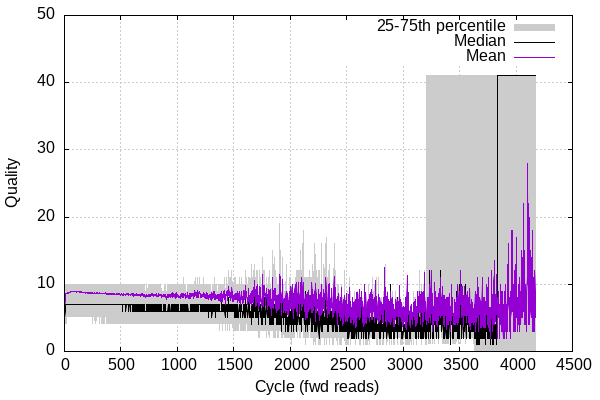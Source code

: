 
            set terminal png size 600,400 truecolor
            set output "Mapping_statistics/nonNAD_map-quals2.png"
            set grid xtics ytics y2tics back lc rgb "#cccccc"
            set multiplot
            
            set yrange [0:50]
            set ylabel "Quality"
            set xlabel "Cycle (fwd reads)"
            plot '-' using 1:2:3 with filledcurve lt 1 lc rgb "#cccccc" t '25-75th percentile' , '-' using 1:2 with lines lc rgb "#000000" t 'Median', '-' using 1:2 with lines lt 1 t 'Mean'
        1	2	4
2	3	5
3	3	6
4	4	7
5	4	8
6	4	9
7	4	9
8	4	9
9	4	9
10	4	10
11	4	10
12	4	10
13	5	10
14	5	10
15	4	10
16	5	10
17	4	10
18	5	10
19	5	10
20	5	10
21	5	10
22	5	10
23	5	10
24	5	10
25	5	10
26	5	10
27	5	10
28	5	10
29	5	10
30	5	10
31	5	10
32	5	10
33	5	10
34	5	10
35	5	10
36	5	10
37	5	10
38	5	10
39	5	10
40	5	10
41	5	10
42	5	10
43	5	10
44	5	10
45	5	10
46	5	10
47	5	10
48	5	10
49	5	10
50	5	10
51	5	10
52	5	10
53	5	10
54	5	10
55	5	10
56	5	10
57	5	10
58	5	10
59	5	10
60	5	10
61	5	10
62	5	10
63	5	10
64	5	10
65	5	10
66	5	10
67	5	10
68	5	10
69	5	10
70	5	10
71	5	10
72	5	10
73	5	10
74	5	10
75	5	10
76	5	10
77	5	10
78	5	10
79	5	10
80	5	10
81	5	10
82	5	10
83	5	10
84	5	10
85	5	10
86	5	10
87	5	10
88	5	10
89	5	10
90	5	10
91	5	10
92	5	10
93	5	10
94	5	10
95	5	10
96	5	10
97	5	10
98	5	10
99	5	10
100	5	10
101	5	10
102	5	10
103	5	10
104	5	10
105	5	10
106	5	10
107	5	10
108	5	10
109	5	10
110	5	10
111	5	10
112	5	10
113	5	10
114	5	10
115	5	10
116	5	10
117	5	10
118	5	10
119	5	10
120	5	10
121	5	10
122	5	10
123	5	10
124	5	10
125	5	10
126	5	10
127	5	10
128	5	10
129	5	10
130	5	10
131	5	10
132	5	10
133	5	10
134	5	10
135	5	10
136	5	10
137	5	10
138	5	10
139	5	10
140	5	10
141	5	10
142	5	10
143	5	10
144	5	10
145	5	10
146	5	10
147	5	10
148	5	10
149	5	10
150	5	10
151	5	10
152	5	10
153	5	10
154	5	10
155	5	10
156	5	10
157	5	10
158	5	10
159	5	10
160	5	10
161	5	10
162	5	10
163	5	10
164	5	10
165	5	10
166	5	10
167	5	10
168	5	10
169	5	10
170	5	10
171	5	10
172	5	10
173	5	10
174	5	10
175	5	10
176	5	10
177	5	10
178	5	10
179	5	10
180	5	10
181	5	10
182	5	10
183	5	10
184	5	10
185	5	10
186	5	10
187	5	10
188	5	10
189	5	10
190	5	10
191	5	10
192	5	10
193	5	10
194	5	10
195	5	10
196	5	10
197	5	10
198	5	10
199	5	10
200	5	10
201	5	10
202	5	10
203	5	10
204	5	10
205	5	10
206	5	10
207	5	10
208	5	10
209	5	10
210	5	10
211	5	10
212	5	10
213	5	10
214	5	10
215	5	10
216	5	10
217	5	10
218	5	10
219	5	10
220	5	10
221	5	10
222	5	10
223	5	10
224	5	10
225	5	10
226	5	10
227	5	10
228	5	10
229	5	10
230	5	10
231	5	10
232	5	10
233	5	10
234	5	10
235	5	10
236	5	10
237	5	10
238	5	10
239	5	10
240	5	10
241	5	10
242	5	10
243	5	10
244	5	10
245	5	10
246	5	10
247	4	10
248	5	10
249	5	10
250	5	10
251	5	10
252	5	10
253	5	10
254	5	10
255	5	10
256	5	10
257	5	10
258	5	10
259	5	10
260	5	10
261	5	10
262	5	10
263	5	10
264	5	10
265	5	10
266	5	10
267	5	10
268	5	10
269	5	10
270	5	10
271	4	10
272	4	10
273	5	10
274	5	10
275	5	10
276	5	10
277	5	10
278	4	10
279	4	10
280	5	10
281	5	10
282	5	10
283	5	10
284	5	10
285	5	10
286	5	10
287	5	10
288	5	10
289	5	10
290	5	10
291	5	10
292	5	10
293	5	10
294	5	10
295	5	10
296	5	10
297	5	10
298	5	10
299	5	10
300	5	10
301	5	10
302	5	10
303	5	10
304	5	10
305	5	10
306	5	10
307	5	10
308	5	10
309	5	10
310	4	10
311	4	10
312	5	10
313	5	10
314	5	10
315	5	10
316	5	10
317	5	10
318	5	10
319	5	10
320	5	10
321	5	10
322	5	10
323	5	10
324	5	10
325	4	10
326	5	10
327	5	10
328	5	10
329	5	10
330	5	10
331	5	10
332	5	10
333	5	10
334	4	10
335	5	10
336	5	10
337	5	10
338	4	10
339	5	10
340	5	10
341	5	10
342	5	10
343	5	10
344	5	10
345	5	10
346	4	10
347	5	10
348	4	10
349	5	10
350	4	10
351	4	10
352	4	10
353	4	10
354	5	10
355	5	10
356	5	10
357	4	10
358	5	10
359	5	10
360	5	10
361	5	10
362	5	10
363	5	10
364	5	10
365	5	10
366	5	10
367	5	10
368	5	10
369	5	10
370	5	10
371	5	10
372	5	10
373	4	10
374	4	10
375	4	10
376	5	10
377	5	10
378	5	10
379	5	10
380	5	10
381	5	10
382	5	10
383	4	10
384	4	10
385	4	10
386	5	10
387	4	10
388	5	10
389	4	10
390	5	10
391	5	10
392	5	10
393	5	10
394	5	10
395	4	10
396	4	10
397	5	10
398	4	10
399	4	10
400	4	10
401	4	10
402	4	10
403	4	10
404	4	10
405	5	10
406	4	10
407	5	10
408	5	10
409	5	10
410	5	10
411	4	10
412	4	10
413	5	10
414	5	10
415	5	10
416	4	10
417	4	10
418	5	10
419	5	10
420	4	10
421	5	10
422	4	10
423	5	10
424	5	10
425	5	10
426	4	10
427	4	10
428	5	10
429	5	10
430	4	10
431	4	10
432	4	10
433	5	10
434	4	10
435	4	10
436	4	10
437	5	10
438	4	10
439	4	10
440	4	10
441	4	10
442	4	10
443	4	10
444	4	10
445	4	10
446	4	10
447	4	10
448	4	10
449	4	10
450	4	10
451	4	10
452	4	10
453	5	10
454	4	10
455	4	10
456	4	10
457	4	10
458	4	10
459	4	10
460	4	10
461	4	10
462	5	10
463	4	10
464	4	10
465	4	10
466	4	10
467	4	10
468	4	10
469	4	10
470	4	10
471	4	10
472	4	10
473	4	10
474	4	10
475	4	10
476	4	10
477	4	10
478	4	10
479	4	10
480	4	10
481	4	10
482	4	10
483	4	10
484	4	10
485	4	10
486	4	10
487	4	10
488	4	10
489	4	10
490	5	10
491	4	10
492	4	10
493	4	10
494	4	10
495	4	10
496	4	9
497	4	10
498	4	9
499	4	10
500	4	10
501	4	10
502	4	10
503	4	10
504	4	10
505	4	10
506	4	10
507	4	10
508	4	10
509	4	10
510	4	9
511	4	10
512	4	10
513	4	10
514	4	10
515	4	10
516	4	10
517	4	10
518	4	10
519	4	10
520	4	10
521	4	10
522	4	10
523	4	10
524	4	10
525	4	10
526	4	10
527	4	10
528	4	10
529	4	10
530	4	10
531	4	10
532	4	10
533	4	10
534	4	10
535	4	10
536	4	10
537	4	10
538	4	9
539	4	9
540	4	9
541	4	10
542	4	10
543	4	10
544	4	9
545	4	10
546	4	10
547	4	10
548	5	10
549	4	10
550	4	10
551	4	10
552	4	10
553	4	10
554	4	10
555	5	10
556	4	10
557	4	10
558	4	10
559	4	10
560	4	10
561	4	10
562	4	10
563	4	10
564	4	10
565	4	10
566	4	10
567	4	10
568	4	9
569	4	10
570	4	9
571	4	9
572	4	10
573	4	10
574	4	10
575	4	10
576	4	10
577	4	10
578	4	10
579	4	10
580	4	10
581	4	10
582	4	10
583	4	9
584	4	10
585	4	9
586	4	10
587	4	9
588	4	10
589	4	10
590	4	10
591	4	10
592	4	10
593	4	10
594	4	10
595	4	10
596	4	10
597	4	10
598	4	10
599	4	10
600	4	10
601	4	10
602	4	10
603	4	10
604	4	10
605	4	10
606	4	10
607	4	10
608	4	10
609	4	10
610	5	10
611	4	9
612	4	9
613	4	10
614	4	10
615	4	9
616	4	9
617	4	9
618	4	10
619	4	10
620	4	10
621	4	10
622	4	10
623	4	9
624	4	10
625	4	9
626	4	9
627	4	10
628	4	10
629	4	9
630	4	9
631	4	9
632	4	9
633	4	9
634	4	10
635	4	10
636	4	10
637	4	10
638	4	10
639	4	10
640	4	9
641	4	10
642	4	9
643	4	10
644	4	10
645	4	9
646	4	10
647	4	10
648	4	9
649	4	10
650	4	9
651	4	9
652	4	10
653	4	10
654	4	10
655	4	9
656	4	10
657	4	10
658	4	10
659	4	10
660	4	10
661	4	9
662	4	9
663	4	10
664	4	10
665	4	10
666	4	9
667	4	9
668	4	9
669	4	9
670	4	9
671	4	10
672	4	10
673	4	10
674	4	9
675	4	9
676	4	9
677	4	9
678	4	9
679	4	10
680	4	10
681	4	10
682	4	10
683	4	10
684	4	10
685	4	10
686	4	10
687	4	10
688	4	10
689	4	10
690	4	10
691	4	10
692	4	9
693	4	10
694	4	9
695	4	9
696	4	9
697	4	9
698	4	10
699	4	10
700	4	9
701	4	9
702	4	9
703	4	9
704	4	9
705	4	10
706	4	10
707	4	10
708	4	9
709	4	9
710	4	9
711	4	9
712	4	9
713	4	9
714	4	9
715	4	9
716	4	9
717	4	9
718	4	9
719	4	9
720	4	9
721	4	9
722	4	9
723	4	10
724	4	10
725	4	9
726	4	10
727	4	9
728	4	9
729	4	9
730	4	9
731	4	9
732	4	9
733	4	9
734	4	9
735	4	9
736	4	9
737	4	9
738	4	9
739	4	9
740	4	10
741	4	9
742	4	9
743	4	9
744	4	9
745	4	9
746	4	10
747	4	10
748	4	10
749	4	9
750	4	10
751	4	9
752	4	9
753	4	9
754	4	10
755	4	9
756	4	9
757	4	9
758	4	9
759	4	10
760	4	9
761	4	9
762	4	10
763	4	10
764	4	10
765	4	9
766	4	10
767	4	9
768	4	10
769	4	10
770	4	9
771	4	10
772	4	10
773	4	10
774	4	9
775	5	9
776	4	10
777	4	10
778	4	10
779	4	10
780	4	10
781	4	9
782	4	10
783	4	10
784	4	10
785	4	9
786	4	10
787	4	9
788	4	10
789	4	10
790	4	9
791	4	10
792	4	9
793	4	10
794	4	10
795	4	9
796	4	9
797	4	10
798	4	9
799	4	9
800	4	10
801	4	10
802	4	9
803	4	9
804	5	10
805	4	10
806	4	9
807	4	9
808	4	9
809	4	9
810	4	10
811	4	9
812	4	9
813	4	10
814	5	10
815	4	10
816	4	10
817	4	9
818	4	9
819	4	9
820	4	9
821	4	9
822	4	9
823	4	10
824	4	9
825	4	9
826	4	10
827	5	9
828	4	9
829	4	10
830	4	10
831	4	10
832	5	9
833	5	10
834	4	9
835	4	10
836	4	9
837	4	9
838	4	9
839	4	9
840	4	9
841	4	10
842	4	10
843	4	9
844	4	10
845	4	10
846	4	9
847	4	10
848	4	9
849	4	9
850	4	9
851	4	9
852	4	10
853	4	10
854	4	10
855	4	9
856	4	9
857	4	9
858	4	9
859	4	9
860	4	9
861	4	9
862	4	9
863	4	9
864	4	9
865	4	9
866	4	9
867	4	9
868	4	9
869	4	9
870	4	9
871	4	9
872	4	9
873	4	9
874	4	9
875	4	9
876	4	9
877	4	9
878	4	9
879	4	9
880	4	9
881	5	9
882	4	9
883	4	9
884	4	9
885	4	9
886	4	9
887	4	10
888	4	10
889	4	9
890	4	9
891	4	9
892	4	9
893	4	9
894	4	10
895	4	10
896	4	9
897	4	9
898	4	9
899	4	9
900	4	9
901	4	9
902	4	9
903	4	9
904	4	9
905	4	9
906	4	9
907	4	9
908	4	9
909	4	9
910	4	10
911	4	9
912	4	9
913	4	9
914	4	9
915	4	9
916	4	9
917	4	9
918	4	9
919	4	10
920	4	9
921	4	9
922	4	9
923	4	9
924	4	9
925	4	9
926	4	9
927	4	9
928	4	9
929	4	9
930	4	10
931	4	9
932	4	9
933	4	9
934	4	9
935	4	10
936	4	10
937	4	9
938	4	9
939	4	9
940	4	9
941	4	10
942	4	10
943	4	9
944	4	9
945	4	10
946	4	10
947	4	9
948	4	10
949	4	9
950	4	10
951	4	10
952	4	9
953	4	10
954	4	10
955	4	9
956	4	10
957	4	10
958	4	10
959	4	9
960	4	9
961	4	9
962	4	9
963	4	9
964	4	9
965	4	9
966	4	10
967	4	10
968	4	10
969	4	10
970	4	9
971	4	10
972	4	10
973	4	10
974	4	10
975	4	9
976	4	9
977	4	9
978	4	9
979	4	9
980	4	9
981	4	10
982	4	10
983	5	10
984	5	10
985	4	10
986	4	10
987	4	9
988	4	9
989	4	9
990	4	9
991	4	10
992	4	9
993	4	10
994	5	10
995	5	10
996	4	10
997	5	10
998	4	9
999	4	10
1000	4	9
1001	4	9
1002	4	9
1003	4	9
1004	4	10
1005	4	9
1006	4	10
1007	4	9
1008	4	9
1009	4	9
1010	4	9
1011	4	9
1012	4	9
1013	4	10
1014	4	9
1015	4	10
1016	4	9
1017	4	9
1018	4	9
1019	4	9
1020	4	9
1021	4	9
1022	4	9
1023	4	9
1024	4	10
1025	4	9
1026	4	10
1027	4	10
1028	5	9
1029	4	10
1030	4	9
1031	4	9
1032	4	9
1033	4	10
1034	4	10
1035	4	10
1036	4	9
1037	5	9
1038	4	9
1039	4	10
1040	4	10
1041	4	10
1042	4	10
1043	4	10
1044	4	9
1045	4	9
1046	4	9
1047	5	10
1048	4	9
1049	4	10
1050	4	10
1051	5	10
1052	4	10
1053	4	11
1054	4	10
1055	4	9
1056	4	9
1057	4	9
1058	4	9
1059	4	9
1060	4	10
1061	4	10
1062	4	10
1063	4	10
1064	4	10
1065	4	10
1066	4	10
1067	4	10
1068	4	9
1069	4	9
1070	4	10
1071	4	9
1072	4	9
1073	5	9
1074	5	9
1075	4	9
1076	4	9
1077	4	9
1078	4	9
1079	4	9
1080	4	9
1081	4	9
1082	4	9
1083	4	9
1084	4	9
1085	4	9
1086	5	9
1087	4	9
1088	5	10
1089	4	10
1090	4	10
1091	5	10
1092	5	10
1093	5	9
1094	4	9
1095	4	9
1096	4	10
1097	4	9
1098	4	10
1099	4	9
1100	4	9
1101	4	9
1102	4	9
1103	4	9
1104	4	9
1105	4	9
1106	4	10
1107	5	10
1108	5	10
1109	4	9
1110	4	9
1111	4	9
1112	4	9
1113	4	9
1114	4	9
1115	5	10
1116	4	9
1117	4	10
1118	4	10
1119	4	10
1120	5	10
1121	4	9
1122	5	9
1123	5	9
1124	4	9
1125	4	10
1126	5	9
1127	5	10
1128	4	9
1129	4	10
1130	5	9
1131	4	9
1132	4	10
1133	5	9
1134	4	9
1135	4	10
1136	4	10
1137	4	9
1138	4	10
1139	4	9
1140	4	9
1141	4	9
1142	4	10
1143	4	9
1144	4	9
1145	5	10
1146	4	10
1147	4	10
1148	4	10
1149	4	10
1150	4	10
1151	4	9
1152	4	10
1153	4	10
1154	5	10
1155	5	10
1156	5	10
1157	4	11
1158	5	10
1159	4	10
1160	4	9
1161	4	10
1162	4	10
1163	5	10
1164	5	10
1165	4	10
1166	5	10
1167	4	10
1168	4	10
1169	4	9
1170	4	10
1171	5	9
1172	4	9
1173	4	10
1174	4	9
1175	5	10
1176	5	10
1177	5	10
1178	5	11
1179	5	9
1180	5	10
1181	4	10
1182	4	9
1183	4	9
1184	4	10
1185	5	10
1186	4	10
1187	4	10
1188	4	10
1189	5	9
1190	5	10
1191	4	10
1192	5	9
1193	5	10
1194	5	10
1195	4	9
1196	4	10
1197	4	10
1198	4	11
1199	5	11
1200	5	10
1201	4	10
1202	4	9
1203	4	9
1204	4	9
1205	4	9
1206	4	9
1207	4	10
1208	5	9
1209	5	10
1210	4	9
1211	4	9
1212	4	10
1213	4	10
1214	4	10
1215	4	9
1216	4	9
1217	4	9
1218	4	10
1219	4	10
1220	4	9
1221	4	10
1222	5	9
1223	4	9
1224	4	9
1225	4	10
1226	4	9
1227	5	10
1228	4	9
1229	4	10
1230	5	10
1231	5	10
1232	4	10
1233	4	10
1234	4	11
1235	4	10
1236	4	10
1237	4	9
1238	4	9
1239	4	10
1240	4	10
1241	4	10
1242	4	9
1243	4	9
1244	4	9
1245	4	9
1246	4	9
1247	4	9
1248	5	9
1249	4	10
1250	4	9
1251	4	9
1252	4	9
1253	4	10
1254	4	9
1255	4	10
1256	4	9
1257	4	9
1258	4	9
1259	4	9
1260	4	9
1261	4	10
1262	5	10
1263	4	9
1264	4	10
1265	5	10
1266	4	10
1267	4	9
1268	4	8
1269	4	8
1270	4	9
1271	4	9
1272	4	9
1273	4	9
1274	4	9
1275	4	9
1276	5	9
1277	4	9
1278	4	9
1279	4	9
1280	4	10
1281	4	9
1282	4	9
1283	4	9
1284	4	9
1285	4	10
1286	4	10
1287	5	9
1288	4	9
1289	4	9
1290	4	9
1291	4	10
1292	4	9
1293	4	9
1294	4	9
1295	4	10
1296	5	9
1297	5	9
1298	5	9
1299	4	9
1300	5	9
1301	4	9
1302	5	9
1303	4	9
1304	4	9
1305	4	8
1306	4	8
1307	4	9
1308	4	9
1309	5	9
1310	4	9
1311	4	9
1312	4	9
1313	4	9
1314	4	10
1315	4	9
1316	4	9
1317	4	10
1318	4	10
1319	4	10
1320	4	10
1321	4	9
1322	5	10
1323	4	10
1324	5	9
1325	4	10
1326	4	10
1327	4	10
1328	4	11
1329	5	10
1330	4	10
1331	4	9
1332	4	10
1333	4	9
1334	4	10
1335	4	10
1336	5	10
1337	4	9
1338	4	9
1339	4	9
1340	4	9
1341	4	8
1342	4	9
1343	4	10
1344	4	9
1345	4	10
1346	4	9
1347	4	9
1348	4	9
1349	4	10
1350	5	9
1351	4	8
1352	4	9
1353	4	9
1354	4	9
1355	4	9
1356	4	9
1357	4	9
1358	4	9
1359	4	9
1360	4	9
1361	4	10
1362	5	10
1363	4	9
1364	4	9
1365	4	8
1366	4	9
1367	4	9
1368	4	9
1369	4	9
1370	5	10
1371	4	9
1372	4	10
1373	3	8
1374	4	9
1375	4	10
1376	4	10
1377	4	9
1378	4	9
1379	4	9
1380	5	10
1381	4	10
1382	4	8
1383	4	8
1384	4	9
1385	4	9
1386	4	9
1387	4	9
1388	4	9
1389	4	9
1390	4	10
1391	4	9
1392	4	9
1393	4	10
1394	4	8
1395	4	9
1396	4	8
1397	4	9
1398	4	10
1399	4	10
1400	3	9
1401	4	9
1402	4	9
1403	4	9
1404	5	10
1405	5	10
1406	4	10
1407	4	10
1408	4	9
1409	4	10
1410	4	9
1411	4	9
1412	5	10
1413	4	9
1414	5	10
1415	4	10
1416	4	10
1417	4	9
1418	5	9
1419	4	11
1420	4	10
1421	4	9
1422	4	9
1423	4	8
1424	4	8
1425	3	7
1426	3	8
1427	4	8
1428	4	9
1429	4	9
1430	4	9
1431	4	10
1432	4	10
1433	4	9
1434	4	10
1435	4	11
1436	4	10
1437	5	11
1438	5	10
1439	5	9
1440	4	10
1441	4	9
1442	3	9
1443	3	9
1444	4	8
1445	4	10
1446	4	9
1447	4	10
1448	4	9
1449	4	9
1450	4	10
1451	5	10
1452	4	10
1453	5	10
1454	4	10
1455	4	12
1456	4	11
1457	5	12
1458	4	10
1459	4	10
1460	4	11
1461	5	10
1462	3	10
1463	4	10
1464	4	10
1465	4	10
1466	4	9
1467	4	11
1468	4	10
1469	4	10
1470	4	8
1471	4	9
1472	5	9
1473	4	10
1474	4	8
1475	4	9
1476	5	9
1477	4	9
1478	4	10
1479	4	10
1480	5	10
1481	4	12
1482	5	10
1483	5	11
1484	4	10
1485	5	9
1486	4	8
1487	4	9
1488	4	9
1489	4	9
1490	4	10
1491	5	10
1492	4	9
1493	3	9
1494	4	8
1495	4	8
1496	3	9
1497	3	9
1498	4	10
1499	4	9
1500	4	9
1501	4	9
1502	5	9
1503	4	9
1504	4	10
1505	4	10
1506	4	10
1507	4	9
1508	4	9
1509	3	9
1510	3	11
1511	3	10
1512	4	11
1513	5	10
1514	4	9
1515	4	8
1516	4	9
1517	4	9
1518	4	9
1519	4	9
1520	4	10
1521	4	9
1522	4	9
1523	4	8
1524	3	9
1525	5	9
1526	5	9
1527	4	9
1528	4	9
1529	4	10
1530	4	8
1531	4	8
1532	4	9
1533	4	9
1534	3	10
1535	4	10
1536	4	10
1537	4	9
1538	3	10
1539	3	10
1540	4	10
1541	3	8
1542	4	10
1543	4	7
1544	5	8
1545	4	9
1546	4	9
1547	4	8
1548	4	8
1549	4	8
1550	4	8
1551	4	8
1552	5	9
1553	5	10
1554	4	11
1555	4	9
1556	4	10
1557	4	8
1558	4	9
1559	4	8
1560	4	9
1561	3	9
1562	3	9
1563	4	8
1564	5	10
1565	4	9
1566	4	9
1567	4	10
1568	3	10
1569	3	11
1570	4	10
1571	4	10
1572	3	10
1573	4	9
1574	4	7
1575	4	10
1576	3	8
1577	3	8
1578	4	8
1579	4	10
1580	4	9
1581	4	8
1582	3	8
1583	3	8
1584	4	9
1585	4	9
1586	4	10
1587	4	8
1588	3	8
1589	4	7
1590	4	9
1591	4	10
1592	4	10
1593	3	9
1594	4	10
1595	3	9
1596	3	8
1597	5	10
1598	5	10
1599	5	9
1600	5	11
1601	4	11
1602	5	12
1603	4	9
1604	3	9
1605	5	11
1606	4	9
1607	4	10
1608	4	11
1609	4	11
1610	4	10
1611	4	11
1612	4	10
1613	4	10
1614	4	9
1615	4	10
1616	4	9
1617	4	9
1618	4	8
1619	4	10
1620	4	9
1621	3	8
1622	4	8
1623	4	8
1624	4	9
1625	3	8
1626	3	8
1627	4	8
1628	4	8
1629	5	10
1630	4	11
1631	5	11
1632	5	10
1633	5	10
1634	4	8
1635	4	9
1636	4	8
1637	4	8
1638	4	9
1639	3	8
1640	4	7
1641	4	7
1642	3	11
1643	4	10
1644	3	8
1645	5	9
1646	3	8
1647	3	8
1648	4	7
1649	4	8
1650	4	8
1651	3	10
1652	4	10
1653	3	12
1654	3	10
1655	3	13
1656	4	10
1657	4	11
1658	3	9
1659	3	8
1660	3	8
1661	4	7
1662	3	8
1663	3	8
1664	4	8
1665	5	9
1666	5	8
1667	5	8
1668	4	11
1669	3	10
1670	3	10
1671	4	12
1672	3	11
1673	3	11
1674	4	8
1675	3	7
1676	5	9
1677	5	12
1678	4	11
1679	4	9
1680	4	10
1681	5	10
1682	4	10
1683	3	13
1684	4	13
1685	4	11
1686	4	11
1687	3	10
1688	5	11
1689	4	10
1690	4	10
1691	4	10
1692	4	9
1693	3	7
1694	3	8
1695	3	7
1696	4	9
1697	4	7
1698	3	8
1699	4	8
1700	6	12
1701	4	10
1702	4	9
1703	3	8
1704	4	7
1705	4	8
1706	3	8
1707	3	10
1708	4	11
1709	3	9
1710	4	12
1711	5	12
1712	5	12
1713	4	9
1714	3	8
1715	4	7
1716	4	8
1717	3	9
1718	3	8
1719	3	7
1720	2	8
1721	3	7
1722	3	6
1723	4	8
1724	2	8
1725	4	8
1726	4	8
1727	4	9
1728	3	8
1729	3	10
1730	5	9
1731	5	12
1732	5	8
1733	4	9
1734	4	10
1735	5	10
1736	5	8
1737	5	8
1738	3	8
1739	3	8
1740	3	11
1741	4	9
1742	4	8
1743	4	8
1744	4	8
1745	3	8
1746	3	9
1747	3	9
1748	3	9
1749	3	9
1750	3	8
1751	3	8
1752	4	8
1753	5	14
1754	6	14
1755	6	11
1756	5	10
1757	5	11
1758	3	12
1759	3	8
1760	3	7
1761	4	7
1762	3	9
1763	3	8
1764	4	9
1765	4	12
1766	4	11
1767	4	9
1768	5	9
1769	5	8
1770	5	10
1771	5	11
1772	4	10
1773	3	8
1774	3	12
1775	3	8
1776	3	9
1777	4	7
1778	4	9
1779	4	8
1780	3	7
1781	3	8
1782	3	8
1783	3	6
1784	4	8
1785	4	7
1786	4	10
1787	4	11
1788	5	10
1789	2	11
1790	4	9
1791	3	11
1792	4	10
1793	3	11
1794	3	9
1795	3	7
1796	4	8
1797	4	9
1798	4	8
1799	4	9
1800	3	9
1801	4	9
1802	5	10
1803	4	10
1804	4	9
1805	4	11
1806	3	10
1807	3	7
1808	3	6
1809	3	7
1810	4	8
1811	3	8
1812	2	10
1813	4	10
1814	3	12
1815	5	10
1816	5	10
1817	4	7
1818	5	6
1819	4	8
1820	4	10
1821	5	10
1822	4	8
1823	4	7
1824	3	7
1825	3	9
1826	3	5
1827	4	10
1828	3	9
1829	4	10
1830	3	9
1831	4	6
1832	3	6
1833	3	5
1834	3	5
1835	4	7
1836	3	7
1837	4	7
1838	3	9
1839	3	9
1840	3	7
1841	4	9
1842	5	10
1843	6	15
1844	4	10
1845	4	8
1846	5	12
1847	4	10
1848	3	8
1849	3	6
1850	2	9
1851	3	7
1852	3	8
1853	4	9
1854	3	10
1855	3	13
1856	4	10
1857	5	11
1858	6	12
1859	4	10
1860	5	13
1861	4	12
1862	2	14
1863	3	11
1864	3	12
1865	3	11
1866	3	8
1867	3	9
1868	4	7
1869	2	11
1870	4	9
1871	5	11
1872	6	12
1873	4	8
1874	3	11
1875	5	6
1876	3	7
1877	3	10
1878	4	9
1879	4	8
1880	4	6
1881	4	7
1882	3	10
1883	3	9
1884	5	7
1885	5	9
1886	2	7
1887	3	7
1888	2	9
1889	3	10
1890	2	6
1891	3	8
1892	2	7
1893	3	7
1894	4	6
1895	4	7
1896	4	9
1897	5	10
1898	2	10
1899	2	8
1900	3	9
1901	3	8
1902	3	6
1903	4	7
1904	3	8
1905	3	17
1906	5	19
1907	5	10
1908	3	12
1909	5	15
1910	3	7
1911	3	9
1912	4	8
1913	4	11
1914	4	12
1915	3	13
1916	3	9
1917	3	9
1918	4	9
1919	3	7
1920	2	7
1921	3	7
1922	2	6
1923	3	6
1924	3	7
1925	3	5
1926	4	8
1927	3	10
1928	3	9
1929	3	9
1930	3	14
1931	3	11
1932	2	7
1933	4	7
1934	4	8
1935	2	9
1936	3	8
1937	3	9
1938	3	10
1939	4	7
1940	4	7
1941	4	8
1942	3	6
1943	3	5
1944	3	7
1945	3	7
1946	4	8
1947	5	9
1948	3	8
1949	2	5
1950	3	8
1951	3	8
1952	4	7
1953	4	9
1954	4	5
1955	3	6
1956	4	6
1957	2	6
1958	3	6
1959	3	6
1960	3	7
1961	4	5
1962	4	8
1963	4	13
1964	3	11
1965	3	5
1966	3	6
1967	2	8
1968	3	9
1969	2	7
1970	4	7
1971	2	5
1972	2	6
1973	3	6
1974	2	7
1975	2	6
1976	3	6
1977	2	5
1978	3	8
1979	4	9
1980	3	6
1981	3	7
1982	3	5
1983	3	5
1984	3	5
1985	4	8
1986	2	8
1987	4	7
1988	3	5
1989	3	6
1990	4	8
1991	3	7
1992	2	11
1993	3	8
1994	2	8
1995	2	8
1996	3	7
1997	2	8
1998	3	7
1999	3	7
2000	4	9
2001	4	7
2002	2	11
2003	3	9
2004	2	7
2005	3	8
2006	5	11
2007	3	8
2008	3	6
2009	2	8
2010	1	9
2011	3	7
2012	4	7
2013	4	8
2014	4	8
2015	3	9
2016	2	9
2017	3	9
2018	4	10
2019	4	10
2020	3	7
2021	3	6
2022	5	7
2023	2	6
2024	3	7
2025	3	5
2026	4	7
2027	2	4
2028	2	7
2029	2	6
2030	4	8
2031	5	9
2032	3	8
2033	3	8
2034	3	5
2035	4	7
2036	4	8
2037	2	10
2038	4	9
2039	3	9
2040	4	10
2041	4	9
2042	4	10
2043	5	11
2044	3	8
2045	3	9
2046	4	8
2047	4	6
2048	3	5
2049	3	7
2050	3	7
2051	3	7
2052	4	8
2053	3	11
2054	3	5
2055	4	8
2056	3	10
2057	3	7
2058	5	11
2059	5	12
2060	3	7
2061	4	7
2062	2	8
2063	4	7
2064	3	5
2065	4	7
2066	3	8
2067	4	7
2068	4	12
2069	3	9
2070	3	11
2071	3	12
2072	5	10
2073	3	10
2074	8	10
2075	6	9
2076	3	8
2077	4	8
2078	2	12
2079	4	6
2080	3	7
2081	2	11
2082	3	9
2083	3	7
2084	3	9
2085	2	10
2086	3	9
2087	3	15
2088	3	12
2089	5	8
2090	5	11
2091	3	9
2092	2	14
2093	3	14
2094	5	10
2095	5	7
2096	3	7
2097	5	9
2098	4	12
2099	5	10
2100	3	8
2101	3	9
2102	3	9
2103	7	11
2104	3	13
2105	3	13
2106	4	16
2107	6	12
2108	3	15
2109	4	8
2110	3	8
2111	3	6
2112	3	5
2113	4	8
2114	4	13
2115	3	7
2116	3	18
2117	2	18
2118	3	10
2119	2	10
2120	2	10
2121	2	12
2122	3	9
2123	2	11
2124	2	7
2125	3	8
2126	4	6
2127	4	6
2128	3	10
2129	4	6
2130	3	8
2131	2	10
2132	3	10
2133	3	11
2134	3	6
2135	2	7
2136	2	9
2137	3	8
2138	2	8
2139	1	7
2140	3	9
2141	3	8
2142	4	8
2143	4	5
2144	5	8
2145	3	11
2146	3	7
2147	2	10
2148	2	6
2149	2	9
2150	2	5
2151	3	7
2152	5	7
2153	3	6
2154	5	11
2155	3	8
2156	5	9
2157	5	9
2158	3	6
2159	4	7
2160	3	10
2161	4	8
2162	2	11
2163	4	10
2164	3	8
2165	5	9
2166	4	12
2167	3	7
2168	3	11
2169	3	10
2170	3	10
2171	4	9
2172	3	6
2173	3	7
2174	4	7
2175	4	9
2176	3	8
2177	3	11
2178	4	8
2179	3	7
2180	4	10
2181	3	8
2182	3	8
2183	2	8
2184	2	8
2185	3	9
2186	3	7
2187	4	6
2188	2	7
2189	3	5
2190	3	6
2191	4	7
2192	7	11
2193	5	10
2194	3	13
2195	2	10
2196	2	9
2197	2	8
2198	3	6
2199	2	11
2200	4	9
2201	4	10
2202	4	9
2203	2	7
2204	3	7
2205	4	9
2206	4	8
2207	3	7
2208	2	9
2209	2	8
2210	1	11
2211	2	13
2212	4	9
2213	3	8
2214	3	9
2215	3	8
2216	3	7
2217	3	9
2218	2	16
2219	2	13
2220	2	7
2221	1	5
2222	1	8
2223	4	8
2224	3	8
2225	2	13
2226	2	11
2227	3	10
2228	3	12
2229	2	7
2230	4	8
2231	3	8
2232	4	9
2233	3	8
2234	2	10
2235	3	8
2236	2	7
2237	3	6
2238	4	8
2239	3	9
2240	3	10
2241	4	6
2242	3	11
2243	2	8
2244	3	8
2245	2	10
2246	2	7
2247	1	8
2248	2	9
2249	2	12
2250	2	6
2251	1	7
2252	3	6
2253	1	6
2254	3	7
2255	2	8
2256	3	4
2257	3	6
2258	3	6
2259	2	10
2260	2	9
2261	1	12
2262	2	8
2263	3	7
2264	3	5
2265	3	7
2266	3	9
2267	3	6
2268	3	6
2269	1	6
2270	1	5
2271	2	7
2272	2	10
2273	2	7
2274	2	6
2275	2	5
2276	2	9
2277	3	8
2278	6	8
2279	3	9
2280	4	16
2281	2	9
2282	4	6
2283	3	5
2284	2	8
2285	3	6
2286	3	10
2287	4	7
2288	3	9
2289	2	7
2290	2	7
2291	3	7
2292	2	8
2293	2	13
2294	3	8
2295	2	8
2296	4	8
2297	4	8
2298	4	10
2299	3	8
2300	3	11
2301	2	7
2302	2	8
2303	1	9
2304	2	6
2305	3	8
2306	3	10
2307	1	12
2308	3	13
2309	3	10
2310	2	7
2311	2	8
2312	2	9
2313	2	10
2314	3	11
2315	2	15
2316	2	16
2317	3	13
2318	2	8
2319	2	17
2320	1	10
2321	2	14
2322	2	9
2323	2	7
2324	3	8
2325	2	14
2326	3	8
2327	2	6
2328	2	7
2329	2	6
2330	3	6
2331	3	6
2332	2	7
2333	3	5
2334	3	11
2335	2	10
2336	2	6
2337	2	6
2338	3	8
2339	2	6
2340	3	10
2341	2	7
2342	2	12
2343	3	11
2344	1	13
2345	2	5
2346	2	9
2347	2	7
2348	3	10
2349	3	9
2350	3	11
2351	3	6
2352	2	8
2353	3	8
2354	2	5
2355	2	7
2356	3	7
2357	2	7
2358	3	6
2359	2	7
2360	4	7
2361	4	5
2362	2	7
2363	2	7
2364	2	7
2365	2	9
2366	3	7
2367	2	7
2368	5	7
2369	5	8
2370	3	5
2371	2	5
2372	1	5
2373	2	7
2374	1	6
2375	3	7
2376	3	4
2377	3	8
2378	1	7
2379	3	7
2380	1	7
2381	2	6
2382	2	6
2383	2	8
2384	2	7
2385	3	10
2386	2	12
2387	3	9
2388	3	16
2389	2	14
2390	4	13
2391	2	11
2392	2	10
2393	3	6
2394	5	8
2395	3	7
2396	3	7
2397	2	7
2398	3	10
2399	3	10
2400	2	10
2401	2	8
2402	2	12
2403	2	7
2404	3	8
2405	3	9
2406	2	7
2407	2	7
2408	2	7
2409	2	7
2410	3	8
2411	3	7
2412	3	6
2413	2	7
2414	1	4
2415	2	9
2416	2	6
2417	2	4
2418	3	6
2419	3	10
2420	2	10
2421	2	6
2422	3	8
2423	3	7
2424	3	10
2425	2	10
2426	3	9
2427	5	10
2428	2	7
2429	2	8
2430	2	6
2431	2	9
2432	2	8
2433	3	6
2434	2	5
2435	2	6
2436	3	5
2437	4	7
2438	5	7
2439	1	8
2440	3	7
2441	4	6
2442	3	6
2443	3	4
2444	1	5
2445	3	4
2446	3	7
2447	1	7
2448	2	5
2449	3	5
2450	3	8
2451	2	10
2452	2	9
2453	1	8
2454	2	9
2455	2	8
2456	3	4
2457	1	5
2458	3	6
2459	2	3
2460	2	4
2461	2	3
2462	2	4
2463	3	6
2464	2	4
2465	4	8
2466	2	6
2467	2	7
2468	4	8
2469	2	7
2470	3	6
2471	3	5
2472	2	3
2473	2	5
2474	2	5
2475	3	5
2476	3	5
2477	4	7
2478	2	10
2479	3	6
2480	2	7
2481	2	8
2482	2	9
2483	2	12
2484	2	5
2485	1	4
2486	2	5
2487	2	6
2488	2	6
2489	3	5
2490	2	5
2491	2	7
2492	2	8
2493	3	6
2494	2	4
2495	2	5
2496	1	6
2497	2	7
2498	3	5
2499	2	6
2500	3	6
2501	4	6
2502	1	5
2503	4	5
2504	2	5
2505	3	4
2506	2	4
2507	2	3
2508	2	6
2509	3	4
2510	1	9
2511	2	6
2512	2	7
2513	4	8
2514	5	8
2515	1	5
2516	3	6
2517	2	5
2518	2	5
2519	1	6
2520	2	6
2521	3	8
2522	3	11
2523	2	7
2524	2	8
2525	2	4
2526	3	5
2527	3	4
2528	3	4
2529	2	6
2530	4	4
2531	3	7
2532	2	3
2533	2	9
2534	1	3
2535	4	7
2536	2	5
2537	3	5
2538	3	6
2539	3	7
2540	2	3
2541	2	4
2542	3	3
2543	2	4
2544	3	6
2545	2	6
2546	3	6
2547	3	4
2548	2	5
2549	3	5
2550	3	5
2551	4	5
2552	3	6
2553	5	6
2554	4	6
2555	2	5
2556	3	7
2557	2	3
2558	2	4
2559	2	3
2560	2	4
2561	2	4
2562	2	5
2563	2	7
2564	3	6
2565	2	3
2566	2	4
2567	3	4
2568	2	4
2569	4	4
2570	3	4
2571	4	9
2572	5	7
2573	3	5
2574	3	3
2575	3	4
2576	2	5
2577	3	5
2578	3	6
2579	2	4
2580	1	3
2581	3	4
2582	2	4
2583	2	5
2584	3	4
2585	2	5
2586	2	3
2587	2	4
2588	3	5
2589	5	7
2590	2	6
2591	2	7
2592	3	3
2593	2	3
2594	2	6
2595	2	5
2596	2	5
2597	3	4
2598	6	7
2599	5	9
2600	2	8
2601	2	8
2602	2	6
2603	2	4
2604	2	5
2605	4	6
2606	4	6
2607	4	4
2608	2	6
2609	3	5
2610	3	6
2611	3	5
2612	3	5
2613	2	4
2614	1	6
2615	3	7
2616	6	7
2617	1	6
2618	2	6
2619	2	5
2620	3	6
2621	1	6
2622	3	5
2623	3	6
2624	4	6
2625	4	7
2626	4	5
2627	3	8
2628	3	6
2629	3	8
2630	4	9
2631	2	9
2632	2	6
2633	3	8
2634	2	8
2635	2	5
2636	3	4
2637	2	4
2638	2	3
2639	2	8
2640	3	7
2641	3	5
2642	2	5
2643	3	8
2644	3	7
2645	3	5
2646	3	4
2647	2	5
2648	2	5
2649	2	3
2650	1	4
2651	2	6
2652	2	5
2653	2	5
2654	2	3
2655	2	3
2656	2	6
2657	2	8
2658	6	9
2659	7	9
2660	4	7
2661	4	7
2662	1	4
2663	2	3
2664	1	5
2665	2	4
2666	1	4
2667	3	5
2668	2	6
2669	5	8
2670	6	8
2671	2	6
2672	2	4
2673	2	4
2674	2	5
2675	3	5
2676	1	5
2677	3	4
2678	3	5
2679	2	3
2680	3	4
2681	2	7
2682	2	5
2683	2	7
2684	3	7
2685	1	6
2686	2	3
2687	3	4
2688	2	7
2689	4	8
2690	3	7
2691	3	6
2692	3	6
2693	2	4
2694	3	6
2695	2	10
2696	3	8
2697	2	5
2698	1	5
2699	2	4
2700	3	4
2701	3	4
2702	2	6
2703	1	5
2704	3	6
2705	4	7
2706	5	6
2707	3	6
2708	3	6
2709	4	5
2710	4	5
2711	2	6
2712	4	7
2713	2	4
2714	3	6
2715	4	5
2716	2	9
2717	2	6
2718	4	8
2719	3	8
2720	3	7
2721	4	6
2722	2	6
2723	2	4
2724	3	4
2725	3	5
2726	3	4
2727	3	7
2728	4	11
2729	4	8
2730	4	7
2731	3	7
2732	2	4
2733	2	6
2734	3	6
2735	2	7
2736	2	7
2737	2	5
2738	2	5
2739	3	7
2740	3	9
2741	2	6
2742	2	3
2743	2	2
2744	2	3
2745	4	4
2746	2	9
2747	3	10
2748	2	5
2749	3	3
2750	3	4
2751	6	6
2752	4	10
2753	3	5
2754	3	5
2755	2	5
2756	2	4
2757	4	4
2758	4	5
2759	3	6
2760	3	6
2761	3	4
2762	1	11
2763	3	4
2764	3	4
2765	4	5
2766	2	5
2767	2	7
2768	2	10
2769	2	5
2770	1	5
2771	2	4
2772	2	7
2773	3	4
2774	4	5
2775	3	4
2776	2	7
2777	2	5
2778	3	3
2779	4	5
2780	3	3
2781	2	5
2782	3	6
2783	2	10
2784	2	11
2785	2	5
2786	3	7
2787	2	3
2788	2	3
2789	2	4
2790	2	5
2791	3	6
2792	2	4
2793	1	5
2794	2	8
2795	3	7
2796	1	5
2797	1	4
2798	3	4
2799	3	5
2800	2	5
2801	2	5
2802	2	5
2803	2	6
2804	4	5
2805	3	7
2806	3	7
2807	2	8
2808	3	7
2809	3	8
2810	3	6
2811	2	6
2812	2	5
2813	3	5
2814	2	4
2815	3	3
2816	2	4
2817	3	3
2818	3	5
2819	2	4
2820	1	5
2821	3	5
2822	2	7
2823	4	4
2824	3	5
2825	3	4
2826	2	3
2827	1	5
2828	2	4
2829	2	9
2830	4	6
2831	4	8
2832	5	8
2833	3	5
2834	2	6
2835	2	4
2836	2	3
2837	4	9
2838	3	12
2839	2	6
2840	2	10
2841	4	13
2842	4	8
2843	3	8
2844	3	7
2845	3	4
2846	3	5
2847	3	4
2848	3	4
2849	2	7
2850	2	3
2851	3	6
2852	3	5
2853	2	6
2854	5	7
2855	3	7
2856	1	4
2857	2	7
2858	5	7
2859	4	8
2860	4	9
2861	2	6
2862	2	6
2863	3	4
2864	2	4
2865	3	4
2866	4	6
2867	4	7
2868	4	6
2869	3	4
2870	3	5
2871	2	4
2872	3	5
2873	2	4
2874	2	7
2875	2	4
2876	2	4
2877	2	3
2878	2	4
2879	3	4
2880	1	6
2881	2	4
2882	1	6
2883	2	4
2884	2	4
2885	4	4
2886	3	6
2887	4	10
2888	2	10
2889	3	8
2890	3	4
2891	3	4
2892	2	5
2893	3	6
2894	2	4
2895	2	6
2896	1	2
2897	2	3
2898	2	3
2899	1	5
2900	2	3
2901	3	4
2902	3	6
2903	5	5
2904	4	7
2905	4	9
2906	3	3
2907	3	6
2908	3	4
2909	4	5
2910	2	4
2911	2	4
2912	2	3
2913	1	6
2914	3	4
2915	2	4
2916	3	7
2917	3	7
2918	1	3
2919	2	4
2920	1	4
2921	2	5
2922	2	6
2923	2	4
2924	2	4
2925	3	4
2926	3	3
2927	3	3
2928	3	4
2929	3	9
2930	3	4
2931	3	7
2932	3	8
2933	2	4
2934	2	4
2935	3	4
2936	3	7
2937	2	7
2938	2	3
2939	2	5
2940	4	6
2941	4	7
2942	2	4
2943	3	7
2944	2	7
2945	3	8
2946	2	8
2947	4	6
2948	1	4
2949	2	8
2950	2	4
2951	2	5
2952	4	8
2953	4	6
2954	2	8
2955	3	8
2956	2	8
2957	4	7
2958	2	5
2959	3	4
2960	3	4
2961	2	3
2962	3	7
2963	3	4
2964	3	4
2965	2	6
2966	3	5
2967	3	4
2968	3	8
2969	4	6
2970	5	5
2971	5	6
2972	1	4
2973	3	6
2974	1	6
2975	2	8
2976	3	7
2977	2	3
2978	3	3
2979	2	4
2980	2	5
2981	1	6
2982	3	4
2983	2	4
2984	2	5
2985	4	6
2986	5	6
2987	1	7
2988	2	6
2989	3	4
2990	2	7
2991	2	4
2992	2	4
2993	2	4
2994	2	6
2995	1	4
2996	2	3
2997	1	4
2998	2	3
2999	2	3
3000	3	5
3001	3	6
3002	3	5
3003	2	3
3004	2	4
3005	3	6
3006	4	5
3007	2	6
3008	3	6
3009	3	5
3010	2	4
3011	3	5
3012	3	4
3013	2	4
3014	2	5
3015	4	5
3016	2	5
3017	3	5
3018	2	8
3019	3	5
3020	3	7
3021	5	8
3022	3	7
3023	2	3
3024	3	5
3025	1	3
3026	1	3
3027	3	4
3028	4	6
3029	2	7
3030	1	9
3031	2	3
3032	1	5
3033	3	8
3034	8	9
3035	4	8
3036	2	5
3037	1	5
3038	3	4
3039	3	4
3040	2	4
3041	2	3
3042	2	6
3043	3	8
3044	2	5
3045	2	5
3046	3	7
3047	3	7
3048	2	7
3049	2	6
3050	2	7
3051	1	5
3052	2	4
3053	1	5
3054	2	4
3055	1	4
3056	2	5
3057	3	3
3058	2	4
3059	4	5
3060	1	3
3061	2	3
3062	2	4
3063	2	5
3064	3	4
3065	2	3
3066	2	6
3067	2	6
3068	2	4
3069	3	6
3070	5	6
3071	2	5
3072	2	5
3073	2	4
3074	1	5
3075	3	6
3076	3	5
3077	3	6
3078	3	4
3079	3	5
3080	2	3
3081	4	4
3082	2	4
3083	2	6
3084	3	3
3085	3	4
3086	2	3
3087	3	5
3088	4	4
3089	1	6
3090	3	4
3091	1	4
3092	2	9
3093	3	6
3094	3	5
3095	4	5
3096	4	7
3097	3	4
3098	4	5
3099	3	8
3100	2	5
3101	3	7
3102	3	7
3103	3	7
3104	2	5
3105	3	4
3106	5	8
3107	2	6
3108	2	2
3109	3	4
3110	3	4
3111	2	3
3112	2	4
3113	2	3
3114	2	3
3115	2	4
3116	3	4
3117	2	4
3118	2	6
3119	3	5
3120	4	4
3121	1	3
3122	2	5
3123	3	5
3124	2	5
3125	3	5
3126	2	4
3127	3	4
3128	2	5
3129	2	7
3130	3	6
3131	3	5
3132	5	6
3133	3	6
3134	2	7
3135	2	9
3136	3	5
3137	4	6
3138	3	4
3139	4	5
3140	3	5
3141	5	9
3142	4	5
3143	2	8
3144	2	4
3145	2	12
3146	4	6
3147	3	8
3148	3	10
3149	3	10
3150	6	8
3151	2	7
3152	2	3
3153	2	2
3154	3	4
3155	3	5
3156	2	3
3157	3	5
3158	3	5
3159	2	4
3160	2	5
3161	4	7
3162	1	10
3163	3	6
3164	1	4
3165	2	6
3166	2	10
3167	2	7
3168	2	6
3169	2	4
3170	7	8
3171	2	6
3172	2	6
3173	2	3
3174	3	7
3175	4	6
3176	3	6
3177	2	6
3178	4	6
3179	3	7
3180	2	6
3181	2	4
3182	2	6
3183	2	10
3184	3	5
3185	3	5
3186	3	11
3187	3	6
3188	2	6
3189	6	9
3190	4	12
3191	3	6
3192	4	5
3193	4	10
3194	2	3
3195	3	6
3196	3	5
3197	1	4
3198	4	4
3199	4	8
3200	3	5
3201	3	6
3202	3	7
3203	2	4
3204	1	4
3205	2	2
3206	2	4
3207	2	3
3208	3	41
3209	3	41
3210	2	41
3211	3	41
3212	3	41
3213	3	41
3214	3	41
3215	4	41
3216	2	41
3217	3	41
3218	2	41
3219	4	41
3220	3	41
3221	3	41
3222	3	41
3223	2	41
3224	6	41
3225	1	41
3226	2	41
3227	3	41
3228	2	41
3229	6	41
3230	3	41
3231	1	41
3232	2	41
3233	4	41
3234	2	41
3235	2	41
3236	2	41
3237	3	41
3238	1	41
3239	2	41
3240	3	41
3241	2	41
3242	2	41
3243	3	41
3244	4	41
3245	2	41
3246	2	41
3247	8	41
3248	7	41
3249	3	41
3250	3	41
3251	4	41
3252	4	41
3253	2	41
3254	2	41
3255	2	41
3256	2	41
3257	6	41
3258	2	41
3259	2	41
3260	2	41
3261	2	41
3262	1	41
3263	1	41
3264	2	41
3265	2	41
3266	3	41
3267	2	41
3268	3	41
3269	3	41
3270	4	41
3271	3	41
3272	2	41
3273	3	41
3274	3	41
3275	1	41
3276	2	41
3277	5	41
3278	3	41
3279	2	41
3280	2	41
3281	2	41
3282	3	41
3283	3	41
3284	2	41
3285	4	41
3286	2	41
3287	2	41
3288	3	41
3289	4	41
3290	2	41
3291	3	41
3292	3	41
3293	3	41
3294	2	41
3295	2	41
3296	2	41
3297	2	41
3298	2	41
3299	3	41
3300	2	41
3301	3	41
3302	4	41
3303	4	41
3304	2	41
3305	2	41
3306	2	41
3307	2	41
3308	4	41
3309	2	41
3310	2	41
3311	2	41
3312	1	41
3313	2	41
3314	2	41
3315	5	41
3316	3	41
3317	2	41
3318	3	41
3319	4	41
3320	3	41
3321	3	41
3322	2	41
3323	3	41
3324	4	41
3325	3	41
3326	3	41
3327	3	41
3328	3	41
3329	3	41
3330	4	41
3331	4	41
3332	6	41
3333	3	41
3334	3	41
3335	3	41
3336	3	41
3337	3	41
3338	2	41
3339	4	41
3340	2	41
3341	2	41
3342	3	41
3343	4	41
3344	3	41
3345	3	41
3346	7	41
3347	1	41
3348	1	41
3349	2	41
3350	2	41
3351	2	41
3352	2	41
3353	2	41
3354	2	41
3355	4	41
3356	1	41
3357	2	41
3358	4	41
3359	5	41
3360	3	41
3361	2	41
3362	2	41
3363	2	41
3364	3	41
3365	2	41
3366	3	41
3367	4	41
3368	2	41
3369	1	41
3370	2	41
3371	2	41
3372	1	41
3373	3	41
3374	2	41
3375	3	41
3376	4	41
3377	5	41
3378	3	41
3379	4	41
3380	4	41
3381	2	41
3382	2	41
3383	2	41
3384	2	41
3385	3	41
3386	1	41
3387	2	41
3388	2	41
3389	3	41
3390	2	41
3391	3	41
3392	3	41
3393	1	41
3394	2	41
3395	3	41
3396	2	41
3397	2	41
3398	2	41
3399	2	41
3400	2	41
3401	2	41
3402	5	41
3403	1	41
3404	2	41
3405	2	41
3406	3	41
3407	2	41
3408	3	41
3409	2	41
3410	2	41
3411	2	41
3412	2	41
3413	3	41
3414	3	41
3415	2	41
3416	1	41
3417	2	41
3418	2	41
3419	2	41
3420	2	41
3421	3	41
3422	4	41
3423	3	41
3424	3	41
3425	3	41
3426	4	41
3427	2	41
3428	4	41
3429	3	41
3430	2	41
3431	2	41
3432	2	41
3433	3	41
3434	2	41
3435	1	41
3436	3	41
3437	3	41
3438	2	41
3439	2	41
3440	2	41
3441	2	41
3442	2	41
3443	2	41
3444	1	41
3445	3	41
3446	3	41
3447	1	41
3448	2	41
3449	4	41
3450	2	41
3451	1	41
3452	2	41
3453	3	41
3454	2	41
3455	4	41
3456	2	41
3457	4	41
3458	4	41
3459	3	41
3460	5	41
3461	3	41
3462	5	41
3463	2	41
3464	3	41
3465	3	41
3466	3	41
3467	2	41
3468	1	41
3469	2	41
3470	4	41
3471	3	41
3472	5	41
3473	2	41
3474	2	41
3475	4	41
3476	3	41
3477	3	41
3478	2	41
3479	2	41
3480	5	41
3481	2	41
3482	5	41
3483	3	41
3484	3	41
3485	3	41
3486	1	41
3487	2	41
3488	1	41
3489	2	41
3490	2	41
3491	2	41
3492	4	41
3493	3	41
3494	3	41
3495	3	41
3496	4	41
3497	2	41
3498	3	41
3499	3	41
3500	2	41
3501	2	41
3502	5	41
3503	4	41
3504	4	41
3505	3	41
3506	5	41
3507	4	41
3508	3	41
3509	2	41
3510	4	41
3511	1	41
3512	3	41
3513	2	41
3514	3	41
3515	2	41
3516	4	41
3517	3	41
3518	3	41
3519	3	41
3520	3	41
3521	3	41
3522	2	41
3523	3	41
3524	3	41
3525	2	41
3526	3	41
3527	2	41
3528	5	41
3529	2	41
3530	5	41
3531	2	41
3532	2	41
3533	2	41
3534	4	41
3535	3	41
3536	2	41
3537	3	41
3538	6	41
3539	2	41
3540	2	41
3541	3	41
3542	3	41
3543	2	41
3544	2	41
3545	2	41
3546	3	41
3547	4	41
3548	2	41
3549	4	41
3550	2	41
3551	1	41
3552	2	41
3553	4	41
3554	4	41
3555	4	41
3556	3	41
3557	2	41
3558	3	41
3559	3	41
3560	4	41
3561	3	41
3562	2	41
3563	2	41
3564	2	41
3565	3	41
3566	4	41
3567	3	41
3568	4	41
3569	3	41
3570	2	41
3571	3	41
3572	2	41
3573	2	41
3574	3	41
3575	4	41
3576	4	41
3577	4	41
3578	3	41
3579	5	41
3580	5	41
3581	3	41
3582	2	41
3583	3	41
3584	3	41
3585	2	41
3586	3	41
3587	3	41
3588	5	41
3589	6	41
3590	2	41
3591	3	41
3592	3	41
3593	2	41
3594	2	41
3595	2	41
3596	3	41
3597	3	41
3598	2	41
3599	2	41
3600	2	41
3601	3	41
3602	3	41
3603	2	41
3604	2	41
3605	3	41
3606	3	41
3607	2	41
3608	2	41
3609	2	41
3610	4	41
3611	4	41
3612	3	41
3613	2	41
3614	5	41
3615	2	41
3616	3	41
3617	2	41
3618	3	41
3619	1	41
3620	2	41
3621	3	41
3622	2	41
3623	3	41
3624	4	41
3625	2	41
3626	3	41
3627	3	41
3628	2	41
3629	4	41
3630	1	41
3631	1	41
3632	2	41
3633	0	41
3634	0	41
3635	0	41
3636	0	41
3637	0	41
3638	0	41
3639	0	41
3640	0	41
3641	0	41
3642	0	41
3643	0	41
3644	0	41
3645	0	41
3646	0	41
3647	0	41
3648	0	41
3649	0	41
3650	0	41
3651	0	41
3652	0	41
3653	0	41
3654	0	41
3655	0	41
3656	0	41
3657	0	41
3658	0	41
3659	0	41
3660	0	41
3661	0	41
3662	0	41
3663	0	41
3664	0	41
3665	0	41
3666	0	41
3667	0	41
3668	0	41
3669	0	41
3670	0	41
3671	0	41
3672	0	41
3673	0	41
3674	0	41
3675	0	41
3676	0	41
3677	0	41
3678	0	41
3679	0	41
3680	0	41
3681	0	41
3682	0	41
3683	0	41
3684	0	41
3685	0	41
3686	0	41
3687	0	41
3688	0	41
3689	0	41
3690	0	41
3691	0	41
3692	0	41
3693	0	41
3694	0	41
3695	0	41
3696	0	41
3697	0	41
3698	0	41
3699	0	41
3700	0	41
3701	0	41
3702	0	41
3703	0	41
3704	0	41
3705	0	41
3706	0	41
3707	0	41
3708	0	41
3709	0	41
3710	0	41
3711	0	41
3712	0	41
3713	0	41
3714	0	41
3715	0	41
3716	0	41
3717	0	41
3718	0	41
3719	0	41
3720	0	41
3721	0	41
3722	0	41
3723	0	41
3724	0	41
3725	0	41
3726	0	41
3727	0	41
3728	0	41
3729	0	41
3730	0	41
3731	0	41
3732	0	41
3733	0	41
3734	0	41
3735	0	41
3736	0	41
3737	0	41
3738	0	41
3739	0	41
3740	0	41
3741	0	41
3742	0	41
3743	0	41
3744	0	41
3745	0	41
3746	0	41
3747	0	41
3748	0	41
3749	0	41
3750	0	41
3751	0	41
3752	0	41
3753	0	41
3754	0	41
3755	0	41
3756	0	41
3757	0	41
3758	0	41
3759	0	41
3760	0	41
3761	0	41
3762	0	41
3763	0	41
3764	0	41
3765	0	41
3766	0	41
3767	0	41
3768	0	41
3769	0	41
3770	0	41
3771	0	41
3772	0	41
3773	0	41
3774	0	41
3775	0	41
3776	0	41
3777	0	41
3778	0	41
3779	0	41
3780	0	41
3781	0	41
3782	0	41
3783	0	41
3784	0	41
3785	0	41
3786	0	41
3787	0	41
3788	0	41
3789	0	41
3790	0	41
3791	0	41
3792	0	41
3793	0	41
3794	0	41
3795	0	41
3796	0	41
3797	0	41
3798	0	41
3799	0	41
3800	0	41
3801	0	41
3802	0	41
3803	0	41
3804	0	41
3805	0	41
3806	0	41
3807	0	41
3808	0	41
3809	0	41
3810	0	41
3811	0	41
3812	0	41
3813	0	41
3814	0	41
3815	0	41
3816	0	41
3817	0	41
3818	0	41
3819	0	41
3820	0	41
3821	0	41
3822	0	41
3823	0	41
3824	0	41
3825	0	41
3826	0	41
3827	0	41
3828	0	41
3829	0	41
3830	0	41
3831	0	41
3832	0	41
3833	0	41
3834	0	41
3835	0	41
3836	0	41
3837	0	41
3838	0	41
3839	0	41
3840	0	41
3841	0	41
3842	0	41
3843	0	41
3844	0	41
3845	0	41
3846	0	41
3847	0	41
3848	0	41
3849	0	41
3850	0	41
3851	0	41
3852	0	41
3853	0	41
3854	0	41
3855	0	41
3856	0	41
3857	0	41
3858	0	41
3859	0	41
3860	0	41
3861	0	41
3862	0	41
3863	0	41
3864	0	41
3865	0	41
3866	0	41
3867	0	41
3868	0	41
3869	0	41
3870	0	41
3871	0	41
3872	0	41
3873	0	41
3874	0	41
3875	0	41
3876	0	41
3877	0	41
3878	0	41
3879	0	41
3880	0	41
3881	0	41
3882	0	41
3883	0	41
3884	0	41
3885	0	41
3886	0	41
3887	0	41
3888	0	41
3889	0	41
3890	0	41
3891	0	41
3892	0	41
3893	0	41
3894	0	41
3895	0	41
3896	0	41
3897	0	41
3898	0	41
3899	0	41
3900	0	41
3901	0	41
3902	0	41
3903	0	41
3904	0	41
3905	0	41
3906	0	41
3907	0	41
3908	0	41
3909	0	41
3910	0	41
3911	0	41
3912	0	41
3913	0	41
3914	0	41
3915	0	41
3916	0	41
3917	0	41
3918	0	41
3919	0	41
3920	0	41
3921	0	41
3922	0	41
3923	0	41
3924	0	41
3925	0	41
3926	0	41
3927	0	41
3928	0	41
3929	0	41
3930	0	41
3931	0	41
3932	0	41
3933	0	41
3934	0	41
3935	0	41
3936	0	41
3937	0	41
3938	0	41
3939	0	41
3940	0	41
3941	0	41
3942	0	41
3943	0	41
3944	0	41
3945	0	41
3946	0	41
3947	0	41
3948	0	41
3949	0	41
3950	0	41
3951	0	41
3952	0	41
3953	0	41
3954	0	41
3955	0	41
3956	0	41
3957	0	41
3958	0	41
3959	0	41
3960	0	41
3961	0	41
3962	0	41
3963	0	41
3964	0	41
3965	0	41
3966	0	41
3967	0	41
3968	0	41
3969	0	41
3970	0	41
3971	0	41
3972	0	41
3973	0	41
3974	0	41
3975	0	41
3976	0	41
3977	0	41
3978	0	41
3979	0	41
3980	0	41
3981	0	41
3982	0	41
3983	0	41
3984	0	41
3985	0	41
3986	0	41
3987	0	41
3988	0	41
3989	0	41
3990	0	41
3991	0	41
3992	0	41
3993	0	41
3994	0	41
3995	0	41
3996	0	41
3997	0	41
3998	0	41
3999	0	41
4000	0	41
4001	0	41
4002	0	41
4003	0	41
4004	0	41
4005	0	41
4006	0	41
4007	0	41
4008	0	41
4009	0	41
4010	0	41
4011	0	41
4012	0	41
4013	0	41
4014	0	41
4015	0	41
4016	0	41
4017	0	41
4018	0	41
4019	0	41
4020	0	41
4021	0	41
4022	0	41
4023	0	41
4024	0	41
4025	0	41
4026	0	41
4027	0	41
4028	0	41
4029	0	41
4030	0	41
4031	0	41
4032	0	41
4033	0	41
4034	0	41
4035	0	41
4036	0	41
4037	0	41
4038	0	41
4039	0	41
4040	0	41
4041	0	41
4042	0	41
4043	0	41
4044	0	41
4045	0	41
4046	0	41
4047	0	41
4048	0	41
4049	0	41
4050	0	41
4051	0	41
4052	0	41
4053	0	41
4054	0	41
4055	0	41
4056	0	41
4057	0	41
4058	0	41
4059	0	41
4060	0	41
4061	0	41
4062	0	41
4063	0	41
4064	0	41
4065	0	41
4066	0	41
4067	0	41
4068	0	41
4069	0	41
4070	0	41
4071	0	41
4072	0	41
4073	0	41
4074	0	41
4075	0	41
4076	0	41
4077	0	41
4078	0	41
4079	0	41
4080	0	41
4081	0	41
4082	0	41
4083	0	41
4084	0	41
4085	0	41
4086	0	41
4087	0	41
4088	0	41
4089	0	41
4090	0	41
4091	0	41
4092	0	41
4093	0	41
4094	0	41
4095	0	41
4096	0	41
4097	0	41
4098	0	41
4099	0	41
4100	0	41
4101	0	41
4102	0	41
4103	0	41
4104	0	41
4105	0	41
4106	0	41
4107	0	41
4108	0	41
4109	0	41
4110	0	41
4111	0	41
4112	0	41
4113	0	41
4114	0	41
4115	0	41
4116	0	41
4117	0	41
4118	0	41
4119	0	41
4120	0	41
4121	0	41
4122	0	41
4123	0	41
4124	0	41
4125	0	41
4126	0	41
4127	0	41
4128	0	41
4129	0	41
4130	0	41
4131	0	41
4132	0	41
4133	0	41
4134	0	41
4135	0	41
4136	0	41
4137	0	41
4138	0	41
4139	0	41
4140	0	41
4141	0	41
4142	0	41
4143	0	41
4144	0	41
4145	0	41
4146	0	41
4147	0	41
4148	0	41
4149	0	41
4150	0	41
4151	0	41
4152	0	41
4153	0	41
4154	0	41
4155	0	41
4156	0	41
4157	0	41
4158	0	41
4159	0	41
4160	0	41
4161	0	41
4162	0	41
4163	0	41
4164	0	41
4165	0	41
4166	0	41
4167	0	41
4168	0	41
4169	0	41
4170	0	41
4171	0	41
4172	0	41
4173	0	41
4174	0	41
end
1	3
2	4
3	4
4	5
5	6
6	6
7	6
8	7
9	7
10	7
11	7
12	7
13	7
14	7
15	7
16	7
17	7
18	7
19	7
20	7
21	7
22	7
23	7
24	7
25	7
26	7
27	7
28	7
29	7
30	7
31	7
32	7
33	7
34	7
35	7
36	7
37	7
38	7
39	7
40	7
41	7
42	7
43	7
44	7
45	7
46	7
47	7
48	7
49	7
50	7
51	7
52	7
53	7
54	7
55	7
56	7
57	7
58	7
59	7
60	7
61	7
62	7
63	7
64	7
65	7
66	7
67	7
68	7
69	7
70	7
71	7
72	7
73	7
74	7
75	7
76	7
77	7
78	7
79	7
80	7
81	7
82	7
83	7
84	7
85	7
86	7
87	7
88	7
89	7
90	7
91	7
92	7
93	7
94	7
95	7
96	7
97	7
98	7
99	7
100	7
101	7
102	7
103	7
104	7
105	7
106	7
107	7
108	7
109	7
110	7
111	7
112	7
113	7
114	7
115	7
116	7
117	7
118	7
119	7
120	7
121	7
122	7
123	7
124	7
125	7
126	7
127	7
128	7
129	7
130	7
131	7
132	7
133	7
134	7
135	7
136	7
137	7
138	7
139	7
140	7
141	7
142	7
143	7
144	7
145	7
146	7
147	7
148	7
149	7
150	7
151	7
152	7
153	7
154	7
155	7
156	7
157	7
158	7
159	7
160	7
161	7
162	7
163	7
164	7
165	7
166	7
167	7
168	7
169	7
170	7
171	7
172	7
173	7
174	7
175	7
176	7
177	7
178	7
179	7
180	7
181	7
182	7
183	7
184	7
185	7
186	7
187	7
188	7
189	7
190	7
191	7
192	7
193	7
194	7
195	7
196	7
197	7
198	7
199	7
200	7
201	7
202	7
203	7
204	7
205	7
206	7
207	7
208	7
209	7
210	7
211	7
212	7
213	7
214	7
215	7
216	7
217	7
218	7
219	7
220	7
221	7
222	7
223	7
224	7
225	7
226	7
227	7
228	7
229	7
230	7
231	7
232	7
233	7
234	7
235	7
236	7
237	7
238	7
239	7
240	7
241	7
242	7
243	7
244	7
245	7
246	7
247	7
248	7
249	7
250	7
251	7
252	7
253	7
254	7
255	7
256	7
257	7
258	7
259	7
260	7
261	7
262	7
263	7
264	7
265	7
266	7
267	7
268	7
269	7
270	7
271	7
272	7
273	7
274	7
275	7
276	7
277	7
278	7
279	7
280	7
281	7
282	7
283	7
284	7
285	7
286	7
287	7
288	7
289	7
290	7
291	7
292	7
293	7
294	7
295	7
296	7
297	7
298	7
299	7
300	7
301	7
302	7
303	7
304	7
305	7
306	7
307	7
308	7
309	7
310	7
311	7
312	7
313	7
314	7
315	7
316	7
317	7
318	7
319	7
320	7
321	7
322	7
323	7
324	7
325	7
326	7
327	7
328	7
329	7
330	7
331	7
332	7
333	7
334	7
335	7
336	7
337	7
338	7
339	7
340	7
341	7
342	7
343	7
344	7
345	7
346	7
347	7
348	7
349	7
350	7
351	7
352	7
353	7
354	7
355	7
356	7
357	7
358	7
359	7
360	7
361	7
362	7
363	7
364	7
365	7
366	7
367	7
368	7
369	7
370	7
371	7
372	7
373	7
374	7
375	7
376	7
377	7
378	7
379	7
380	7
381	7
382	7
383	7
384	7
385	7
386	7
387	7
388	7
389	7
390	7
391	7
392	7
393	7
394	7
395	7
396	7
397	7
398	7
399	7
400	7
401	7
402	7
403	7
404	7
405	7
406	7
407	7
408	7
409	7
410	7
411	7
412	7
413	7
414	7
415	7
416	7
417	7
418	7
419	7
420	7
421	7
422	7
423	7
424	7
425	7
426	7
427	7
428	7
429	7
430	7
431	7
432	7
433	7
434	7
435	7
436	7
437	7
438	7
439	7
440	7
441	7
442	7
443	7
444	7
445	7
446	7
447	7
448	7
449	7
450	7
451	7
452	7
453	7
454	7
455	7
456	7
457	7
458	7
459	7
460	7
461	7
462	7
463	7
464	7
465	7
466	7
467	7
468	7
469	7
470	7
471	7
472	7
473	7
474	7
475	7
476	7
477	7
478	7
479	7
480	7
481	7
482	7
483	7
484	7
485	7
486	7
487	7
488	7
489	7
490	7
491	7
492	7
493	7
494	7
495	7
496	7
497	7
498	7
499	7
500	7
501	7
502	7
503	7
504	7
505	7
506	7
507	7
508	7
509	7
510	7
511	7
512	7
513	7
514	6
515	7
516	7
517	7
518	7
519	7
520	7
521	7
522	7
523	7
524	7
525	7
526	7
527	7
528	7
529	7
530	7
531	7
532	7
533	7
534	7
535	7
536	7
537	7
538	7
539	7
540	6
541	7
542	7
543	7
544	6
545	7
546	7
547	7
548	7
549	7
550	7
551	7
552	7
553	7
554	7
555	7
556	7
557	7
558	7
559	7
560	7
561	7
562	7
563	7
564	7
565	7
566	7
567	7
568	7
569	7
570	7
571	6
572	7
573	7
574	7
575	7
576	7
577	7
578	7
579	7
580	7
581	7
582	7
583	7
584	6
585	6
586	7
587	7
588	7
589	7
590	7
591	7
592	7
593	7
594	7
595	7
596	7
597	7
598	7
599	7
600	7
601	7
602	6
603	7
604	7
605	7
606	7
607	7
608	7
609	6
610	7
611	7
612	6
613	7
614	6
615	6
616	6
617	7
618	7
619	6
620	7
621	7
622	7
623	7
624	7
625	7
626	7
627	7
628	7
629	7
630	6
631	6
632	7
633	7
634	7
635	7
636	7
637	7
638	7
639	7
640	6
641	7
642	7
643	7
644	7
645	6
646	7
647	7
648	7
649	6
650	6
651	7
652	7
653	7
654	6
655	6
656	7
657	7
658	6
659	7
660	6
661	7
662	7
663	7
664	7
665	7
666	7
667	7
668	6
669	6
670	7
671	7
672	7
673	7
674	6
675	6
676	6
677	6
678	6
679	6
680	7
681	6
682	7
683	7
684	7
685	7
686	7
687	7
688	7
689	7
690	7
691	6
692	6
693	6
694	6
695	6
696	6
697	6
698	6
699	6
700	6
701	6
702	6
703	6
704	7
705	7
706	6
707	7
708	6
709	6
710	6
711	6
712	6
713	6
714	6
715	6
716	6
717	6
718	6
719	6
720	6
721	6
722	6
723	6
724	7
725	6
726	6
727	6
728	6
729	6
730	6
731	6
732	6
733	6
734	6
735	6
736	6
737	7
738	7
739	6
740	7
741	6
742	6
743	6
744	6
745	6
746	7
747	7
748	6
749	6
750	7
751	7
752	7
753	6
754	6
755	6
756	6
757	6
758	6
759	6
760	6
761	6
762	6
763	7
764	7
765	7
766	7
767	6
768	7
769	6
770	7
771	7
772	7
773	7
774	7
775	7
776	6
777	7
778	7
779	7
780	7
781	7
782	7
783	7
784	7
785	7
786	6
787	6
788	7
789	7
790	6
791	6
792	6
793	7
794	7
795	7
796	6
797	7
798	7
799	6
800	6
801	7
802	7
803	6
804	6
805	7
806	6
807	6
808	6
809	6
810	7
811	6
812	6
813	6
814	7
815	7
816	7
817	7
818	6
819	6
820	6
821	6
822	6
823	6
824	6
825	7
826	7
827	7
828	7
829	7
830	7
831	7
832	7
833	7
834	7
835	6
836	6
837	7
838	7
839	7
840	6
841	7
842	7
843	6
844	6
845	6
846	6
847	7
848	6
849	6
850	6
851	6
852	7
853	7
854	7
855	7
856	6
857	7
858	7
859	6
860	6
861	6
862	6
863	6
864	6
865	6
866	6
867	6
868	6
869	6
870	6
871	6
872	6
873	6
874	6
875	6
876	7
877	6
878	7
879	6
880	6
881	7
882	6
883	6
884	6
885	7
886	6
887	6
888	6
889	6
890	6
891	6
892	6
893	6
894	7
895	7
896	6
897	6
898	6
899	6
900	6
901	6
902	6
903	6
904	6
905	6
906	6
907	6
908	6
909	6
910	6
911	6
912	6
913	6
914	6
915	6
916	6
917	7
918	6
919	7
920	6
921	7
922	6
923	6
924	6
925	6
926	6
927	6
928	7
929	6
930	7
931	6
932	6
933	6
934	7
935	6
936	6
937	6
938	6
939	6
940	6
941	6
942	6
943	6
944	6
945	6
946	7
947	6
948	6
949	7
950	6
951	7
952	7
953	7
954	6
955	7
956	7
957	6
958	6
959	7
960	6
961	6
962	6
963	6
964	6
965	6
966	7
967	7
968	6
969	7
970	7
971	6
972	6
973	7
974	6
975	6
976	7
977	6
978	6
979	6
980	6
981	7
982	7
983	7
984	7
985	7
986	7
987	6
988	6
989	7
990	7
991	6
992	6
993	7
994	7
995	7
996	7
997	7
998	7
999	6
1000	6
1001	6
1002	6
1003	6
1004	6
1005	6
1006	6
1007	6
1008	6
1009	6
1010	6
1011	6
1012	7
1013	6
1014	6
1015	6
1016	6
1017	6
1018	6
1019	6
1020	6
1021	6
1022	6
1023	6
1024	6
1025	6
1026	6
1027	7
1028	6
1029	7
1030	6
1031	6
1032	7
1033	7
1034	7
1035	7
1036	6
1037	6
1038	6
1039	6
1040	7
1041	6
1042	7
1043	6
1044	6
1045	6
1046	6
1047	7
1048	6
1049	7
1050	7
1051	7
1052	7
1053	7
1054	6
1055	6
1056	7
1057	6
1058	6
1059	7
1060	6
1061	7
1062	6
1063	7
1064	6
1065	6
1066	7
1067	7
1068	7
1069	7
1070	7
1071	6
1072	7
1073	6
1074	6
1075	6
1076	7
1077	6
1078	6
1079	6
1080	6
1081	6
1082	6
1083	7
1084	6
1085	6
1086	6
1087	6
1088	7
1089	6
1090	7
1091	7
1092	6
1093	7
1094	6
1095	6
1096	6
1097	6
1098	6
1099	6
1100	6
1101	6
1102	6
1103	6
1104	6
1105	6
1106	6
1107	6
1108	6
1109	6
1110	6
1111	6
1112	6
1113	6
1114	6
1115	7
1116	6
1117	6
1118	6
1119	7
1120	7
1121	7
1122	7
1123	7
1124	6
1125	6
1126	6
1127	7
1128	6
1129	7
1130	7
1131	6
1132	6
1133	6
1134	7
1135	6
1136	6
1137	7
1138	6
1139	6
1140	6
1141	6
1142	6
1143	6
1144	7
1145	7
1146	7
1147	7
1148	7
1149	7
1150	6
1151	6
1152	7
1153	6
1154	7
1155	7
1156	7
1157	7
1158	7
1159	7
1160	6
1161	7
1162	7
1163	7
1164	6
1165	7
1166	7
1167	7
1168	6
1169	7
1170	6
1171	6
1172	7
1173	7
1174	6
1175	7
1176	7
1177	7
1178	7
1179	7
1180	7
1181	7
1182	7
1183	6
1184	7
1185	7
1186	7
1187	7
1188	7
1189	7
1190	7
1191	7
1192	7
1193	7
1194	7
1195	7
1196	7
1197	7
1198	7
1199	7
1200	7
1201	7
1202	6
1203	6
1204	7
1205	7
1206	7
1207	7
1208	7
1209	7
1210	7
1211	6
1212	6
1213	6
1214	7
1215	6
1216	7
1217	7
1218	6
1219	6
1220	6
1221	6
1222	7
1223	7
1224	6
1225	6
1226	7
1227	7
1228	6
1229	6
1230	7
1231	7
1232	6
1233	6
1234	6
1235	7
1236	6
1237	7
1238	7
1239	7
1240	7
1241	6
1242	6
1243	7
1244	6
1245	6
1246	7
1247	7
1248	6
1249	6
1250	6
1251	6
1252	6
1253	6
1254	6
1255	7
1256	6
1257	6
1258	6
1259	7
1260	6
1261	6
1262	6
1263	6
1264	7
1265	7
1266	6
1267	6
1268	6
1269	6
1270	7
1271	6
1272	6
1273	5
1274	6
1275	6
1276	6
1277	6
1278	7
1279	7
1280	7
1281	6
1282	6
1283	6
1284	7
1285	6
1286	6
1287	6
1288	6
1289	6
1290	6
1291	7
1292	6
1293	7
1294	6
1295	6
1296	7
1297	7
1298	7
1299	7
1300	7
1301	6
1302	6
1303	6
1304	6
1305	6
1306	5
1307	6
1308	6
1309	7
1310	6
1311	6
1312	6
1313	7
1314	6
1315	7
1316	6
1317	6
1318	6
1319	7
1320	7
1321	6
1322	7
1323	7
1324	6
1325	7
1326	7
1327	7
1328	6
1329	7
1330	7
1331	6
1332	6
1333	7
1334	6
1335	7
1336	7
1337	7
1338	6
1339	6
1340	7
1341	5
1342	6
1343	6
1344	6
1345	6
1346	6
1347	6
1348	7
1349	6
1350	6
1351	6
1352	6
1353	6
1354	6
1355	6
1356	6
1357	6
1358	7
1359	6
1360	6
1361	6
1362	6
1363	7
1364	6
1365	6
1366	6
1367	6
1368	6
1369	6
1370	7
1371	7
1372	6
1373	6
1374	6
1375	6
1376	6
1377	6
1378	6
1379	6
1380	6
1381	6
1382	6
1383	6
1384	6
1385	6
1386	6
1387	6
1388	6
1389	6
1390	6
1391	7
1392	8
1393	6
1394	6
1395	6
1396	6
1397	6
1398	6
1399	6
1400	6
1401	6
1402	6
1403	6
1404	7
1405	7
1406	7
1407	6
1408	6
1409	7
1410	7
1411	6
1412	7
1413	7
1414	7
1415	6
1416	7
1417	6
1418	7
1419	7
1420	6
1421	6
1422	5
1423	6
1424	6
1425	5
1426	5
1427	6
1428	7
1429	7
1430	6
1431	7
1432	6
1433	7
1434	7
1435	6
1436	7
1437	6
1438	7
1439	6
1440	6
1441	7
1442	5
1443	5
1444	6
1445	6
1446	6
1447	7
1448	6
1449	7
1450	7
1451	7
1452	6
1453	7
1454	7
1455	8
1456	7
1457	7
1458	7
1459	6
1460	7
1461	7
1462	6
1463	6
1464	6
1465	6
1466	6
1467	7
1468	7
1469	7
1470	6
1471	6
1472	6
1473	6
1474	6
1475	6
1476	7
1477	6
1478	6
1479	7
1480	7
1481	6
1482	7
1483	7
1484	6
1485	7
1486	6
1487	6
1488	6
1489	6
1490	6
1491	6
1492	6
1493	6
1494	6
1495	6
1496	6
1497	6
1498	6
1499	6
1500	6
1501	7
1502	6
1503	7
1504	7
1505	6
1506	7
1507	6
1508	6
1509	5
1510	6
1511	5
1512	6
1513	7
1514	6
1515	6
1516	6
1517	6
1518	6
1519	5
1520	7
1521	6
1522	6
1523	6
1524	5
1525	6
1526	7
1527	7
1528	6
1529	6
1530	5
1531	5
1532	6
1533	7
1534	5
1535	7
1536	6
1537	6
1538	5
1539	6
1540	6
1541	6
1542	6
1543	6
1544	6
1545	6
1546	7
1547	6
1548	6
1549	6
1550	6
1551	6
1552	7
1553	6
1554	7
1555	6
1556	7
1557	6
1558	6
1559	6
1560	6
1561	5
1562	6
1563	6
1564	6
1565	7
1566	6
1567	7
1568	7
1569	6
1570	6
1571	7
1572	6
1573	6
1574	5
1575	5
1576	5
1577	5
1578	5
1579	6
1580	6
1581	5
1582	6
1583	6
1584	6
1585	6
1586	7
1587	6
1588	6
1589	6
1590	6
1591	5
1592	7
1593	6
1594	6
1595	6
1596	6
1597	7
1598	7
1599	7
1600	7
1601	8
1602	7
1603	6
1604	6
1605	6
1606	5
1607	5
1608	7
1609	6
1610	6
1611	6
1612	6
1613	7
1614	6
1615	7
1616	7
1617	6
1618	6
1619	6
1620	6
1621	6
1622	5
1623	5
1624	6
1625	5
1626	6
1627	6
1628	6
1629	8
1630	8
1631	8
1632	7
1633	7
1634	6
1635	6
1636	6
1637	6
1638	7
1639	5
1640	5
1641	5
1642	6
1643	5
1644	5
1645	6
1646	6
1647	5
1648	5
1649	6
1650	6
1651	6
1652	6
1653	6
1654	7
1655	6
1656	7
1657	7
1658	6
1659	4
1660	5
1661	5
1662	5
1663	5
1664	5
1665	7
1666	6
1667	7
1668	6
1669	6
1670	7
1671	8
1672	7
1673	5
1674	6
1675	6
1676	7
1677	8
1678	7
1679	7
1680	8
1681	8
1682	8
1683	6
1684	9
1685	8
1686	9
1687	7
1688	6
1689	7
1690	7
1691	6
1692	6
1693	6
1694	5
1695	6
1696	6
1697	6
1698	5
1699	6
1700	6
1701	7
1702	6
1703	5
1704	6
1705	6
1706	5
1707	6
1708	5
1709	6
1710	8
1711	7
1712	6
1713	8
1714	6
1715	5
1716	6
1717	6
1718	6
1719	5
1720	4
1721	6
1722	5
1723	7
1724	6
1725	6
1726	7
1727	8
1728	6
1729	7
1730	6
1731	7
1732	7
1733	6
1734	6
1735	7
1736	5
1737	6
1738	5
1739	5
1740	7
1741	6
1742	6
1743	6
1744	5
1745	6
1746	6
1747	5
1748	4
1749	4
1750	4
1751	6
1752	6
1753	8
1754	8
1755	8
1756	6
1757	9
1758	5
1759	5
1760	6
1761	6
1762	5
1763	5
1764	7
1765	7
1766	6
1767	7
1768	6
1769	5
1770	7
1771	8
1772	7
1773	6
1774	6
1775	6
1776	7
1777	6
1778	6
1779	6
1780	5
1781	6
1782	5
1783	4
1784	5
1785	6
1786	7
1787	7
1788	8
1789	7
1790	7
1791	6
1792	7
1793	6
1794	6
1795	5
1796	5
1797	6
1798	5
1799	7
1800	7
1801	7
1802	7
1803	7
1804	7
1805	9
1806	6
1807	5
1808	5
1809	5
1810	5
1811	5
1812	5
1813	6
1814	4
1815	7
1816	8
1817	5
1818	5
1819	6
1820	6
1821	7
1822	6
1823	6
1824	5
1825	4
1826	5
1827	5
1828	6
1829	6
1830	4
1831	5
1832	5
1833	4
1834	4
1835	5
1836	5
1837	6
1838	4
1839	4
1840	5
1841	7
1842	7
1843	8
1844	7
1845	5
1846	6
1847	6
1848	4
1849	4
1850	5
1851	5
1852	5
1853	6
1854	5
1855	7
1856	6
1857	6
1858	7
1859	6
1860	7
1861	5
1862	7
1863	5
1864	6
1865	5
1866	5
1867	6
1868	6
1869	5
1870	7
1871	6
1872	8
1873	6
1874	6
1875	5
1876	4
1877	4
1878	6
1879	6
1880	5
1881	6
1882	4
1883	5
1884	6
1885	6
1886	6
1887	6
1888	7
1889	5
1890	4
1891	5
1892	4
1893	5
1894	5
1895	5
1896	5
1897	7
1898	6
1899	6
1900	6
1901	4
1902	5
1903	4
1904	6
1905	10
1906	6
1907	7
1908	7
1909	9
1910	6
1911	8
1912	6
1913	5
1914	6
1915	5
1916	4
1917	6
1918	5
1919	5
1920	3
1921	3
1922	5
1923	5
1924	4
1925	4
1926	7
1927	5
1928	6
1929	8
1930	10
1931	8
1932	5
1933	5
1934	5
1935	6
1936	5
1937	5
1938	6
1939	6
1940	5
1941	6
1942	4
1943	4
1944	5
1945	5
1946	5
1947	6
1948	5
1949	5
1950	5
1951	5
1952	7
1953	5
1954	5
1955	4
1956	5
1957	5
1958	6
1959	5
1960	3
1961	4
1962	7
1963	5
1964	5
1965	4
1966	5
1967	4
1968	6
1969	4
1970	5
1971	4
1972	4
1973	5
1974	5
1975	3
1976	4
1977	5
1978	4
1979	4
1980	4
1981	5
1982	4
1983	4
1984	4
1985	5
1986	7
1987	6
1988	3
1989	5
1990	5
1991	5
1992	4
1993	8
1994	4
1995	7
1996	5
1997	4
1998	5
1999	5
2000	5
2001	4
2002	5
2003	6
2004	6
2005	4
2006	6
2007	5
2008	4
2009	5
2010	3
2011	4
2012	6
2013	6
2014	5
2015	7
2016	7
2017	4
2018	5
2019	7
2020	5
2021	4
2022	7
2023	5
2024	4
2025	4
2026	6
2027	3
2028	6
2029	5
2030	6
2031	8
2032	4
2033	6
2034	4
2035	5
2036	7
2037	6
2038	7
2039	6
2040	6
2041	4
2042	6
2043	9
2044	4
2045	7
2046	5
2047	6
2048	4
2049	4
2050	5
2051	4
2052	7
2053	9
2054	3
2055	6
2056	6
2057	6
2058	6
2059	9
2060	5
2061	4
2062	4
2063	4
2064	4
2065	4
2066	5
2067	5
2068	7
2069	6
2070	6
2071	5
2072	6
2073	6
2074	8
2075	6
2076	7
2077	5
2078	4
2079	5
2080	4
2081	5
2082	4
2083	4
2084	4
2085	4
2086	4
2087	4
2088	6
2089	7
2090	8
2091	5
2092	5
2093	6
2094	7
2095	6
2096	5
2097	6
2098	5
2099	9
2100	5
2101	6
2102	3
2103	9
2104	8
2105	5
2106	5
2107	6
2108	5
2109	7
2110	6
2111	5
2112	5
2113	5
2114	7
2115	5
2116	6
2117	7
2118	5
2119	5
2120	7
2121	6
2122	4
2123	5
2124	4
2125	4
2126	6
2127	5
2128	4
2129	5
2130	5
2131	9
2132	8
2133	5
2134	5
2135	5
2136	7
2137	5
2138	4
2139	3
2140	5
2141	4
2142	5
2143	5
2144	6
2145	6
2146	5
2147	6
2148	4
2149	4
2150	3
2151	4
2152	6
2153	4
2154	6
2155	5
2156	6
2157	7
2158	6
2159	6
2160	7
2161	6
2162	4
2163	5
2164	7
2165	6
2166	5
2167	5
2168	5
2169	4
2170	7
2171	5
2172	5
2173	5
2174	4
2175	6
2176	6
2177	5
2178	6
2179	6
2180	6
2181	5
2182	5
2183	7
2184	5
2185	8
2186	3
2187	4
2188	4
2189	5
2190	4
2191	6
2192	9
2193	6
2194	5
2195	6
2196	3
2197	3
2198	4
2199	4
2200	8
2201	8
2202	5
2203	6
2204	6
2205	6
2206	5
2207	6
2208	6
2209	4
2210	6
2211	4
2212	5
2213	5
2214	7
2215	5
2216	6
2217	4
2218	3
2219	4
2220	5
2221	3
2222	5
2223	6
2224	6
2225	6
2226	3
2227	5
2228	4
2229	4
2230	6
2231	5
2232	7
2233	6
2234	7
2235	4
2236	3
2237	4
2238	5
2239	4
2240	4
2241	5
2242	4
2243	6
2244	6
2245	6
2246	4
2247	6
2248	4
2249	3
2250	4
2251	3
2252	4
2253	4
2254	3
2255	2
2256	3
2257	5
2258	4
2259	4
2260	4
2261	5
2262	6
2263	3
2264	4
2265	6
2266	5
2267	5
2268	4
2269	4
2270	5
2271	4
2272	7
2273	5
2274	4
2275	3
2276	5
2277	5
2278	7
2279	6
2280	5
2281	4
2282	5
2283	4
2284	3
2285	4
2286	5
2287	6
2288	6
2289	5
2290	4
2291	4
2292	4
2293	5
2294	6
2295	4
2296	5
2297	4
2298	6
2299	4
2300	4
2301	5
2302	4
2303	4
2304	5
2305	4
2306	5
2307	4
2308	5
2309	4
2310	7
2311	5
2312	6
2313	8
2314	4
2315	7
2316	6
2317	5
2318	4
2319	4
2320	4
2321	4
2322	6
2323	6
2324	6
2325	6
2326	7
2327	3
2328	4
2329	4
2330	6
2331	4
2332	5
2333	4
2334	4
2335	4
2336	5
2337	4
2338	5
2339	3
2340	7
2341	5
2342	4
2343	6
2344	5
2345	4
2346	5
2347	4
2348	4
2349	4
2350	4
2351	4
2352	7
2353	6
2354	5
2355	4
2356	4
2357	4
2358	4
2359	6
2360	5
2361	5
2362	5
2363	6
2364	5
2365	5
2366	4
2367	4
2368	5
2369	6
2370	3
2371	4
2372	4
2373	4
2374	4
2375	4
2376	4
2377	3
2378	5
2379	6
2380	4
2381	3
2382	6
2383	6
2384	5
2385	6
2386	6
2387	4
2388	4
2389	4
2390	7
2391	5
2392	5
2393	4
2394	6
2395	4
2396	5
2397	3
2398	8
2399	4
2400	6
2401	5
2402	5
2403	4
2404	4
2405	5
2406	5
2407	5
2408	4
2409	4
2410	6
2411	6
2412	3
2413	5
2414	3
2415	7
2416	5
2417	3
2418	4
2419	5
2420	5
2421	4
2422	7
2423	7
2424	7
2425	5
2426	4
2427	6
2428	6
2429	7
2430	5
2431	4
2432	4
2433	3
2434	3
2435	4
2436	4
2437	5
2438	6
2439	4
2440	5
2441	5
2442	4
2443	3
2444	3
2445	4
2446	4
2447	5
2448	4
2449	4
2450	3
2451	6
2452	5
2453	3
2454	4
2455	3
2456	3
2457	5
2458	3
2459	3
2460	3
2461	3
2462	3
2463	4
2464	4
2465	5
2466	5
2467	6
2468	6
2469	5
2470	4
2471	5
2472	3
2473	3
2474	4
2475	4
2476	4
2477	6
2478	7
2479	6
2480	6
2481	6
2482	8
2483	5
2484	3
2485	3
2486	3
2487	3
2488	4
2489	4
2490	4
2491	6
2492	7
2493	4
2494	3
2495	5
2496	4
2497	4
2498	3
2499	3
2500	4
2501	5
2502	3
2503	5
2504	3
2505	4
2506	3
2507	3
2508	2
2509	3
2510	4
2511	2
2512	3
2513	4
2514	6
2515	5
2516	4
2517	4
2518	4
2519	3
2520	2
2521	3
2522	4
2523	6
2524	5
2525	4
2526	3
2527	4
2528	4
2529	5
2530	4
2531	6
2532	3
2533	4
2534	3
2535	5
2536	3
2537	3
2538	4
2539	3
2540	2
2541	4
2542	3
2543	4
2544	4
2545	3
2546	5
2547	3
2548	2
2549	4
2550	4
2551	4
2552	5
2553	6
2554	4
2555	3
2556	3
2557	3
2558	3
2559	3
2560	3
2561	2
2562	3
2563	4
2564	3
2565	3
2566	2
2567	3
2568	4
2569	4
2570	3
2571	4
2572	6
2573	5
2574	3
2575	4
2576	5
2577	4
2578	4
2579	3
2580	3
2581	3
2582	3
2583	2
2584	3
2585	3
2586	2
2587	3
2588	5
2589	6
2590	4
2591	4
2592	3
2593	3
2594	3
2595	3
2596	4
2597	4
2598	7
2599	5
2600	2
2601	2
2602	3
2603	3
2604	5
2605	4
2606	6
2607	4
2608	4
2609	4
2610	5
2611	5
2612	4
2613	3
2614	4
2615	4
2616	6
2617	6
2618	4
2619	3
2620	5
2621	6
2622	5
2623	5
2624	4
2625	4
2626	4
2627	4
2628	4
2629	7
2630	6
2631	2
2632	3
2633	4
2634	4
2635	3
2636	3
2637	4
2638	3
2639	4
2640	7
2641	4
2642	5
2643	5
2644	7
2645	4
2646	3
2647	4
2648	2
2649	3
2650	2
2651	3
2652	3
2653	3
2654	3
2655	3
2656	4
2657	4
2658	6
2659	8
2660	6
2661	6
2662	2
2663	3
2664	4
2665	3
2666	3
2667	4
2668	4
2669	5
2670	8
2671	2
2672	2
2673	3
2674	3
2675	4
2676	4
2677	3
2678	3
2679	3
2680	3
2681	3
2682	4
2683	5
2684	5
2685	4
2686	3
2687	4
2688	3
2689	6
2690	3
2691	4
2692	4
2693	3
2694	4
2695	4
2696	5
2697	2
2698	3
2699	3
2700	4
2701	4
2702	5
2703	3
2704	5
2705	6
2706	5
2707	5
2708	4
2709	4
2710	5
2711	4
2712	5
2713	3
2714	5
2715	4
2716	3
2717	5
2718	7
2719	8
2720	7
2721	5
2722	6
2723	3
2724	3
2725	4
2726	4
2727	4
2728	4
2729	6
2730	6
2731	5
2732	2
2733	3
2734	4
2735	5
2736	2
2737	4
2738	3
2739	4
2740	3
2741	2
2742	2
2743	2
2744	2
2745	4
2746	5
2747	4
2748	4
2749	3
2750	4
2751	6
2752	9
2753	4
2754	3
2755	4
2756	4
2757	4
2758	5
2759	3
2760	6
2761	4
2762	4
2763	3
2764	3
2765	4
2766	4
2767	3
2768	4
2769	4
2770	4
2771	4
2772	3
2773	4
2774	4
2775	3
2776	3
2777	4
2778	3
2779	5
2780	3
2781	3
2782	4
2783	4
2784	5
2785	4
2786	3
2787	2
2788	3
2789	3
2790	3
2791	5
2792	4
2793	4
2794	7
2795	5
2796	5
2797	3
2798	3
2799	3
2800	2
2801	3
2802	3
2803	3
2804	5
2805	5
2806	3
2807	5
2808	6
2809	3
2810	5
2811	3
2812	4
2813	4
2814	3
2815	3
2816	3
2817	3
2818	3
2819	3
2820	3
2821	3
2822	4
2823	4
2824	3
2825	3
2826	2
2827	3
2828	3
2829	6
2830	4
2831	5
2832	6
2833	3
2834	3
2835	3
2836	3
2837	6
2838	7
2839	6
2840	4
2841	4
2842	5
2843	8
2844	3
2845	4
2846	4
2847	3
2848	4
2849	3
2850	3
2851	3
2852	5
2853	3
2854	7
2855	3
2856	2
2857	3
2858	5
2859	6
2860	8
2861	4
2862	4
2863	3
2864	3
2865	4
2866	5
2867	6
2868	5
2869	3
2870	5
2871	3
2872	4
2873	3
2874	3
2875	2
2876	3
2877	2
2878	3
2879	3
2880	5
2881	3
2882	2
2883	4
2884	2
2885	4
2886	5
2887	6
2888	10
2889	4
2890	4
2891	4
2892	5
2893	4
2894	3
2895	4
2896	2
2897	2
2898	3
2899	3
2900	3
2901	4
2902	5
2903	5
2904	6
2905	5
2906	3
2907	5
2908	4
2909	4
2910	3
2911	4
2912	2
2913	3
2914	3
2915	4
2916	6
2917	4
2918	2
2919	3
2920	2
2921	5
2922	2
2923	3
2924	4
2925	3
2926	3
2927	3
2928	3
2929	3
2930	4
2931	4
2932	3
2933	3
2934	3
2935	3
2936	3
2937	3
2938	3
2939	4
2940	4
2941	4
2942	4
2943	3
2944	5
2945	4
2946	8
2947	4
2948	2
2949	2
2950	3
2951	3
2952	5
2953	4
2954	7
2955	5
2956	4
2957	4
2958	3
2959	3
2960	3
2961	3
2962	5
2963	4
2964	4
2965	4
2966	3
2967	3
2968	6
2969	6
2970	5
2971	5
2972	3
2973	4
2974	5
2975	7
2976	4
2977	3
2978	3
2979	3
2980	3
2981	4
2982	3
2983	3
2984	2
2985	6
2986	6
2987	3
2988	5
2989	3
2990	2
2991	3
2992	3
2993	3
2994	2
2995	3
2996	3
2997	3
2998	2
2999	3
3000	4
3001	4
3002	4
3003	3
3004	4
3005	6
3006	4
3007	3
3008	4
3009	4
3010	3
3011	3
3012	4
3013	4
3014	3
3015	4
3016	4
3017	4
3018	4
3019	4
3020	6
3021	5
3022	3
3023	2
3024	4
3025	2
3026	2
3027	4
3028	4
3029	6
3030	5
3031	2
3032	4
3033	3
3034	9
3035	6
3036	4
3037	3
3038	3
3039	4
3040	2
3041	3
3042	4
3043	4
3044	4
3045	3
3046	5
3047	3
3048	5
3049	6
3050	4
3051	3
3052	3
3053	2
3054	4
3055	3
3056	3
3057	3
3058	3
3059	4
3060	2
3061	2
3062	2
3063	4
3064	3
3065	3
3066	5
3067	3
3068	3
3069	5
3070	5
3071	5
3072	3
3073	3
3074	3
3075	6
3076	3
3077	5
3078	4
3079	3
3080	3
3081	4
3082	3
3083	4
3084	3
3085	3
3086	3
3087	5
3088	4
3089	4
3090	3
3091	3
3092	3
3093	4
3094	3
3095	5
3096	4
3097	4
3098	4
3099	6
3100	3
3101	6
3102	4
3103	6
3104	4
3105	3
3106	6
3107	5
3108	2
3109	3
3110	4
3111	3
3112	3
3113	2
3114	3
3115	3
3116	3
3117	4
3118	2
3119	4
3120	4
3121	3
3122	3
3123	3
3124	4
3125	3
3126	3
3127	4
3128	4
3129	4
3130	4
3131	4
3132	6
3133	4
3134	5
3135	2
3136	4
3137	6
3138	4
3139	5
3140	4
3141	5
3142	5
3143	5
3144	3
3145	3
3146	4
3147	4
3148	4
3149	4
3150	6
3151	2
3152	2
3153	2
3154	3
3155	3
3156	2
3157	4
3158	3
3159	2
3160	4
3161	6
3162	3
3163	4
3164	3
3165	4
3166	7
3167	5
3168	2
3169	2
3170	7
3171	4
3172	3
3173	2
3174	3
3175	5
3176	6
3177	5
3178	4
3179	5
3180	3
3181	2
3182	4
3183	3
3184	4
3185	5
3186	9
3187	4
3188	3
3189	9
3190	7
3191	4
3192	4
3193	4
3194	2
3195	3
3196	3
3197	4
3198	4
3199	5
3200	4
3201	4
3202	3
3203	3
3204	3
3205	2
3206	3
3207	3
3208	3
3209	3
3210	5
3211	3
3212	6
3213	4
3214	3
3215	5
3216	5
3217	5
3218	6
3219	8
3220	5
3221	4
3222	3
3223	3
3224	7
3225	2
3226	3
3227	4
3228	6
3229	7
3230	7
3231	12
3232	6
3233	5
3234	5
3235	3
3236	3
3237	4
3238	4
3239	4
3240	5
3241	3
3242	2
3243	5
3244	4
3245	4
3246	6
3247	11
3248	11
3249	5
3250	8
3251	7
3252	5
3253	6
3254	4
3255	4
3256	4
3257	8
3258	5
3259	3
3260	2
3261	3
3262	2
3263	2
3264	2
3265	2
3266	4
3267	6
3268	4
3269	6
3270	6
3271	3
3272	3
3273	5
3274	5
3275	8
3276	7
3277	9
3278	4
3279	4
3280	4
3281	4
3282	5
3283	3
3284	3
3285	7
3286	3
3287	3
3288	3
3289	5
3290	4
3291	5
3292	6
3293	6
3294	2
3295	6
3296	5
3297	2
3298	2
3299	3
3300	3
3301	7
3302	7
3303	7
3304	6
3305	3
3306	3
3307	3
3308	4
3309	4
3310	2
3311	4
3312	3
3313	2
3314	3
3315	6
3316	4
3317	4
3318	7
3319	6
3320	6
3321	4
3322	4
3323	4
3324	6
3325	5
3326	5
3327	8
3328	5
3329	4
3330	8
3331	6
3332	7
3333	12
3334	4
3335	6
3336	7
3337	7
3338	6
3339	4
3340	7
3341	8
3342	3
3343	5
3344	4
3345	5
3346	8
3347	6
3348	4
3349	7
3350	6
3351	5
3352	4
3353	3
3354	3
3355	6
3356	2
3357	3
3358	5
3359	6
3360	5
3361	3
3362	3
3363	3
3364	3
3365	5
3366	4
3367	8
3368	2
3369	2
3370	2
3371	3
3372	3
3373	4
3374	5
3375	7
3376	6
3377	6
3378	6
3379	7
3380	6
3381	6
3382	5
3383	3
3384	2
3385	7
3386	3
3387	5
3388	5
3389	3
3390	2
3391	4
3392	4
3393	3
3394	5
3395	3
3396	3
3397	8
3398	2
3399	2
3400	2
3401	4
3402	7
3403	4
3404	4
3405	4
3406	7
3407	7
3408	4
3409	4
3410	4
3411	5
3412	4
3413	5
3414	4
3415	2
3416	1
3417	4
3418	3
3419	2
3420	3
3421	4
3422	5
3423	5
3424	6
3425	6
3426	4
3427	5
3428	6
3429	4
3430	4
3431	4
3432	6
3433	4
3434	7
3435	6
3436	3
3437	5
3438	6
3439	2
3440	5
3441	3
3442	4
3443	3
3444	3
3445	4
3446	4
3447	2
3448	3
3449	4
3450	3
3451	4
3452	4
3453	3
3454	3
3455	4
3456	5
3457	4
3458	7
3459	6
3460	6
3461	7
3462	5
3463	4
3464	7
3465	5
3466	3
3467	3
3468	4
3469	3
3470	5
3471	9
3472	6
3473	5
3474	5
3475	7
3476	4
3477	3
3478	3
3479	2
3480	5
3481	7
3482	7
3483	8
3484	8
3485	5
3486	4
3487	3
3488	2
3489	4
3490	2
3491	3
3492	6
3493	6
3494	5
3495	4
3496	7
3497	4
3498	10
3499	6
3500	2
3501	3
3502	6
3503	5
3504	4
3505	7
3506	6
3507	5
3508	10
3509	6
3510	10
3511	6
3512	4
3513	6
3514	4
3515	2
3516	7
3517	7
3518	5
3519	5
3520	10
3521	3
3522	5
3523	7
3524	8
3525	8
3526	4
3527	8
3528	7
3529	5
3530	5
3531	2
3532	3
3533	5
3534	6
3535	4
3536	5
3537	5
3538	6
3539	6
3540	9
3541	7
3542	5
3543	3
3544	4
3545	3
3546	5
3547	6
3548	10
3549	4
3550	7
3551	5
3552	4
3553	4
3554	6
3555	4
3556	4
3557	2
3558	3
3559	6
3560	8
3561	3
3562	6
3563	2
3564	3
3565	6
3566	9
3567	8
3568	4
3569	4
3570	5
3571	4
3572	5
3573	5
3574	4
3575	5
3576	6
3577	5
3578	4
3579	6
3580	7
3581	3
3582	5
3583	6
3584	5
3585	2
3586	4
3587	7
3588	7
3589	6
3590	6
3591	4
3592	5
3593	5
3594	2
3595	2
3596	3
3597	3
3598	6
3599	2
3600	3
3601	4
3602	3
3603	3
3604	3
3605	3
3606	3
3607	5
3608	5
3609	3
3610	5
3611	4
3612	4
3613	5
3614	6
3615	3
3616	5
3617	3
3618	4
3619	4
3620	3
3621	4
3622	4
3623	4
3624	4
3625	3
3626	6
3627	4
3628	5
3629	5
3630	3
3631	7
3632	2
3633	3
3634	4
3635	6
3636	4
3637	5
3638	5
3639	7
3640	5
3641	5
3642	4
3643	4
3644	4
3645	2
3646	4
3647	5
3648	3
3649	2
3650	3
3651	4
3652	5
3653	1
3654	4
3655	2
3656	4
3657	1
3658	2
3659	4
3660	8
3661	2
3662	3
3663	4
3664	6
3665	6
3666	4
3667	4
3668	1
3669	3
3670	5
3671	1
3672	1
3673	2
3674	3
3675	4
3676	4
3677	5
3678	6
3679	4
3680	7
3681	6
3682	4
3683	4
3684	3
3685	5
3686	4
3687	2
3688	3
3689	4
3690	5
3691	4
3692	3
3693	3
3694	2
3695	4
3696	3
3697	3
3698	5
3699	2
3700	7
3701	5
3702	3
3703	3
3704	2
3705	4
3706	3
3707	2
3708	2
3709	2
3710	2
3711	4
3712	4
3713	3
3714	3
3715	3
3716	3
3717	5
3718	3
3719	4
3720	6
3721	4
3722	4
3723	2
3724	2
3725	4
3726	1
3727	2
3728	1
3729	2
3730	2
3731	3
3732	6
3733	6
3734	3
3735	3
3736	5
3737	4
3738	5
3739	6
3740	7
3741	3
3742	4
3743	6
3744	6
3745	3
3746	3
3747	4
3748	6
3749	4
3750	2
3751	5
3752	2
3753	6
3754	3
3755	2
3756	3
3757	2
3758	3
3759	8
3760	5
3761	5
3762	2
3763	4
3764	3
3765	2
3766	3
3767	4
3768	4
3769	5
3770	3
3771	5
3772	3
3773	2
3774	2
3775	1
3776	3
3777	3
3778	2
3779	4
3780	6
3781	2
3782	2
3783	5
3784	2
3785	4
3786	2
3787	4
3788	2
3789	5
3790	1
3791	3
3792	3
3793	6
3794	5
3795	4
3796	6
3797	4
3798	2
3799	1
3800	4
3801	6
3802	4
3803	6
3804	4
3805	8
3806	4
3807	2
3808	3
3809	4
3810	3
3811	4
3812	3
3813	3
3814	4
3815	3
3816	4
3817	3
3818	3
3819	4
3820	2
3821	4
3822	4
3823	3
3824	4
3825	3
3826	1
3827	3
3828	6
3829	6
3830	4
3831	4
3832	3
3833	2
3834	41
3835	41
3836	41
3837	41
3838	41
3839	41
3840	41
3841	41
3842	41
3843	41
3844	41
3845	41
3846	41
3847	41
3848	41
3849	41
3850	41
3851	41
3852	41
3853	41
3854	41
3855	41
3856	41
3857	41
3858	41
3859	41
3860	41
3861	41
3862	41
3863	41
3864	41
3865	41
3866	41
3867	41
3868	41
3869	41
3870	41
3871	41
3872	41
3873	41
3874	41
3875	41
3876	41
3877	41
3878	41
3879	41
3880	41
3881	41
3882	41
3883	41
3884	41
3885	41
3886	41
3887	41
3888	41
3889	41
3890	41
3891	41
3892	41
3893	41
3894	41
3895	41
3896	41
3897	41
3898	41
3899	41
3900	41
3901	41
3902	41
3903	41
3904	41
3905	41
3906	41
3907	41
3908	41
3909	41
3910	41
3911	41
3912	41
3913	41
3914	41
3915	41
3916	41
3917	41
3918	41
3919	41
3920	41
3921	41
3922	41
3923	41
3924	41
3925	41
3926	41
3927	41
3928	41
3929	41
3930	41
3931	41
3932	41
3933	41
3934	41
3935	41
3936	41
3937	41
3938	41
3939	41
3940	41
3941	41
3942	41
3943	41
3944	41
3945	41
3946	41
3947	41
3948	41
3949	41
3950	41
3951	41
3952	41
3953	41
3954	41
3955	41
3956	41
3957	41
3958	41
3959	41
3960	41
3961	41
3962	41
3963	41
3964	41
3965	41
3966	41
3967	41
3968	41
3969	41
3970	41
3971	41
3972	41
3973	41
3974	41
3975	41
3976	41
3977	41
3978	41
3979	41
3980	41
3981	41
3982	41
3983	41
3984	41
3985	41
3986	41
3987	41
3988	41
3989	41
3990	41
3991	41
3992	41
3993	41
3994	41
3995	41
3996	41
3997	41
3998	41
3999	41
4000	41
4001	41
4002	41
4003	41
4004	41
4005	41
4006	41
4007	41
4008	41
4009	41
4010	41
4011	41
4012	41
4013	41
4014	41
4015	41
4016	41
4017	41
4018	41
4019	41
4020	41
4021	41
4022	41
4023	41
4024	41
4025	41
4026	41
4027	41
4028	41
4029	41
4030	41
4031	41
4032	41
4033	41
4034	41
4035	41
4036	41
4037	41
4038	41
4039	41
4040	41
4041	41
4042	41
4043	41
4044	41
4045	41
4046	41
4047	41
4048	41
4049	41
4050	41
4051	41
4052	41
4053	41
4054	41
4055	41
4056	41
4057	41
4058	41
4059	41
4060	41
4061	41
4062	41
4063	41
4064	41
4065	41
4066	41
4067	41
4068	41
4069	41
4070	41
4071	41
4072	41
4073	41
4074	41
4075	41
4076	41
4077	41
4078	41
4079	41
4080	41
4081	41
4082	41
4083	41
4084	41
4085	41
4086	41
4087	41
4088	41
4089	41
4090	41
4091	41
4092	41
4093	41
4094	41
4095	41
4096	41
4097	41
4098	41
4099	41
4100	41
4101	41
4102	41
4103	41
4104	41
4105	41
4106	41
4107	41
4108	41
4109	41
4110	41
4111	41
4112	41
4113	41
4114	41
4115	41
4116	41
4117	41
4118	41
4119	41
4120	41
4121	41
4122	41
4123	41
4124	41
4125	41
4126	41
4127	41
4128	41
4129	41
4130	41
4131	41
4132	41
4133	41
4134	41
4135	41
4136	41
4137	41
4138	41
4139	41
4140	41
4141	41
4142	41
4143	41
4144	41
4145	41
4146	41
4147	41
4148	41
4149	41
4150	41
4151	41
4152	41
4153	41
4154	41
4155	41
4156	41
4157	41
4158	41
4159	41
4160	41
4161	41
4162	41
4163	41
4164	41
4165	41
4166	41
4167	41
4168	41
4169	41
4170	41
4171	41
4172	41
4173	41
4174	41
end
1	4.23
2	4.95
3	5.56
4	6.72
5	7.37
6	7.75
7	7.86
8	8.35
9	8.38
10	8.47
11	8.46
12	8.56
13	8.61
14	8.56
15	8.60
16	8.59
17	8.61
18	8.63
19	8.65
20	8.69
21	8.66
22	8.68
23	8.67
24	8.65
25	8.68
26	8.72
27	8.71
28	8.69
29	8.70
30	8.73
31	8.71
32	8.70
33	8.72
34	8.75
35	8.74
36	8.72
37	8.75
38	8.74
39	8.79
40	8.77
41	8.73
42	8.76
43	8.77
44	8.76
45	8.80
46	8.81
47	8.80
48	8.79
49	8.84
50	8.85
51	8.85
52	8.87
53	8.83
54	8.87
55	8.86
56	8.85
57	8.86
58	8.86
59	8.87
60	8.87
61	8.89
62	8.91
63	8.89
64	8.90
65	8.92
66	8.90
67	8.90
68	8.88
69	8.90
70	8.89
71	8.92
72	8.89
73	8.87
74	8.88
75	8.88
76	8.91
77	8.87
78	8.93
79	8.92
80	8.93
81	8.89
82	8.92
83	8.92
84	8.95
85	8.94
86	8.96
87	8.95
88	8.95
89	8.97
90	8.93
91	8.95
92	8.90
93	8.86
94	8.89
95	8.95
96	8.90
97	8.87
98	8.89
99	8.97
100	8.92
101	8.93
102	8.94
103	8.94
104	8.92
105	8.89
106	8.87
107	8.89
108	8.90
109	8.85
110	8.86
111	8.89
112	8.90
113	8.87
114	8.88
115	8.91
116	8.90
117	8.92
118	8.89
119	8.92
120	8.92
121	8.93
122	8.89
123	8.88
124	8.89
125	8.86
126	8.86
127	8.89
128	8.87
129	8.89
130	8.93
131	8.90
132	8.90
133	8.84
134	8.78
135	8.82
136	8.86
137	8.84
138	8.83
139	8.84
140	8.88
141	8.89
142	8.91
143	8.86
144	8.86
145	8.82
146	8.76
147	8.75
148	8.81
149	8.86
150	8.85
151	8.84
152	8.80
153	8.80
154	8.82
155	8.77
156	8.76
157	8.81
158	8.80
159	8.78
160	8.79
161	8.76
162	8.75
163	8.73
164	8.71
165	8.72
166	8.75
167	8.72
168	8.75
169	8.85
170	8.83
171	8.78
172	8.80
173	8.82
174	8.77
175	8.77
176	8.78
177	8.76
178	8.77
179	8.75
180	8.80
181	8.82
182	8.77
183	8.78
184	8.74
185	8.72
186	8.69
187	8.71
188	8.73
189	8.76
190	8.75
191	8.74
192	8.79
193	8.82
194	8.82
195	8.79
196	8.80
197	8.74
198	8.72
199	8.75
200	8.70
201	8.72
202	8.71
203	8.68
204	8.67
205	8.68
206	8.65
207	8.65
208	8.66
209	8.68
210	8.70
211	8.71
212	8.69
213	8.75
214	8.73
215	8.69
216	8.73
217	8.76
218	8.76
219	8.76
220	8.79
221	8.75
222	8.69
223	8.70
224	8.70
225	8.71
226	8.72
227	8.67
228	8.74
229	8.75
230	8.68
231	8.68
232	8.69
233	8.67
234	8.73
235	8.70
236	8.74
237	8.77
238	8.73
239	8.76
240	8.77
241	8.70
242	8.74
243	8.73
244	8.74
245	8.69
246	8.74
247	8.64
248	8.68
249	8.70
250	8.72
251	8.67
252	8.62
253	8.66
254	8.66
255	8.68
256	8.65
257	8.67
258	8.65
259	8.64
260	8.65
261	8.63
262	8.62
263	8.68
264	8.67
265	8.75
266	8.67
267	8.66
268	8.63
269	8.66
270	8.68
271	8.61
272	8.61
273	8.64
274	8.68
275	8.64
276	8.66
277	8.64
278	8.60
279	8.57
280	8.64
281	8.69
282	8.72
283	8.74
284	8.70
285	8.65
286	8.66
287	8.65
288	8.64
289	8.64
290	8.65
291	8.71
292	8.69
293	8.64
294	8.63
295	8.72
296	8.70
297	8.67
298	8.63
299	8.63
300	8.65
301	8.57
302	8.59
303	8.63
304	8.69
305	8.63
306	8.64
307	8.72
308	8.70
309	8.67
310	8.63
311	8.64
312	8.61
313	8.63
314	8.62
315	8.61
316	8.64
317	8.67
318	8.69
319	8.67
320	8.67
321	8.63
322	8.62
323	8.64
324	8.63
325	8.62
326	8.64
327	8.67
328	8.62
329	8.64
330	8.68
331	8.65
332	8.62
333	8.65
334	8.58
335	8.62
336	8.60
337	8.58
338	8.60
339	8.61
340	8.61
341	8.67
342	8.69
343	8.66
344	8.64
345	8.66
346	8.58
347	8.58
348	8.64
349	8.63
350	8.57
351	8.59
352	8.58
353	8.56
354	8.61
355	8.62
356	8.64
357	8.58
358	8.68
359	8.66
360	8.70
361	8.68
362	8.75
363	8.72
364	8.65
365	8.65
366	8.65
367	8.64
368	8.68
369	8.62
370	8.62
371	8.56
372	8.61
373	8.55
374	8.57
375	8.53
376	8.57
377	8.58
378	8.62
379	8.69
380	8.61
381	8.70
382	8.59
383	8.52
384	8.52
385	8.55
386	8.57
387	8.56
388	8.55
389	8.60
390	8.59
391	8.61
392	8.68
393	8.67
394	8.61
395	8.65
396	8.60
397	8.58
398	8.53
399	8.52
400	8.49
401	8.45
402	8.56
403	8.53
404	8.49
405	8.56
406	8.62
407	8.57
408	8.58
409	8.58
410	8.59
411	8.59
412	8.54
413	8.61
414	8.62
415	8.56
416	8.49
417	8.49
418	8.54
419	8.57
420	8.53
421	8.57
422	8.60
423	8.55
424	8.50
425	8.51
426	8.47
427	8.53
428	8.53
429	8.58
430	8.54
431	8.55
432	8.46
433	8.60
434	8.57
435	8.64
436	8.62
437	8.52
438	8.59
439	8.60
440	8.56
441	8.55
442	8.52
443	8.47
444	8.46
445	8.49
446	8.52
447	8.53
448	8.53
449	8.55
450	8.47
451	8.50
452	8.49
453	8.47
454	8.51
455	8.48
456	8.51
457	8.49
458	8.52
459	8.49
460	8.48
461	8.47
462	8.56
463	8.50
464	8.54
465	8.50
466	8.53
467	8.53
468	8.58
469	8.54
470	8.52
471	8.54
472	8.60
473	8.50
474	8.53
475	8.47
476	8.59
477	8.54
478	8.54
479	8.54
480	8.51
481	8.49
482	8.49
483	8.48
484	8.48
485	8.47
486	8.49
487	8.57
488	8.56
489	8.52
490	8.58
491	8.57
492	8.52
493	8.43
494	8.43
495	8.40
496	8.40
497	8.46
498	8.46
499	8.54
500	8.51
501	8.48
502	8.52
503	8.55
504	8.52
505	8.53
506	8.47
507	8.50
508	8.56
509	8.50
510	8.40
511	8.44
512	8.53
513	8.50
514	8.39
515	8.49
516	8.51
517	8.41
518	8.47
519	8.58
520	8.40
521	8.47
522	8.52
523	8.43
524	8.45
525	8.51
526	8.57
527	8.53
528	8.54
529	8.48
530	8.44
531	8.53
532	8.51
533	8.47
534	8.44
535	8.50
536	8.53
537	8.42
538	8.37
539	8.34
540	8.34
541	8.39
542	8.43
543	8.37
544	8.35
545	8.48
546	8.48
547	8.45
548	8.48
549	8.52
550	8.64
551	8.55
552	8.59
553	8.59
554	8.61
555	8.56
556	8.55
557	8.55
558	8.55
559	8.56
560	8.54
561	8.55
562	8.62
563	8.46
564	8.48
565	8.56
566	8.49
567	8.44
568	8.44
569	8.48
570	8.39
571	8.39
572	8.43
573	8.48
574	8.46
575	8.52
576	8.53
577	8.50
578	8.48
579	8.46
580	8.53
581	8.53
582	8.42
583	8.37
584	8.41
585	8.31
586	8.45
587	8.31
588	8.44
589	8.53
590	8.46
591	8.57
592	8.44
593	8.47
594	8.46
595	8.58
596	8.53
597	8.44
598	8.39
599	8.45
600	8.58
601	8.56
602	8.49
603	8.46
604	8.58
605	8.55
606	8.48
607	8.45
608	8.58
609	8.44
610	8.46
611	8.42
612	8.32
613	8.42
614	8.33
615	8.24
616	8.36
617	8.33
618	8.33
619	8.40
620	8.37
621	8.39
622	8.49
623	8.41
624	8.40
625	8.37
626	8.43
627	8.49
628	8.53
629	8.49
630	8.31
631	8.31
632	8.32
633	8.39
634	8.52
635	8.43
636	8.56
637	8.49
638	8.47
639	8.52
640	8.33
641	8.38
642	8.36
643	8.41
644	8.44
645	8.36
646	8.49
647	8.54
648	8.47
649	8.43
650	8.37
651	8.30
652	8.37
653	8.42
654	8.34
655	8.36
656	8.41
657	8.54
658	8.47
659	8.46
660	8.36
661	8.35
662	8.42
663	8.47
664	8.46
665	8.49
666	8.34
667	8.34
668	8.28
669	8.32
670	8.42
671	8.49
672	8.48
673	8.35
674	8.24
675	8.21
676	8.23
677	8.29
678	8.32
679	8.40
680	8.46
681	8.33
682	8.37
683	8.45
684	8.55
685	8.56
686	8.60
687	8.59
688	8.52
689	8.46
690	8.41
691	8.34
692	8.29
693	8.26
694	8.26
695	8.27
696	8.24
697	8.14
698	8.33
699	8.41
700	8.32
701	8.30
702	8.25
703	8.26
704	8.41
705	8.48
706	8.34
707	8.37
708	8.36
709	8.22
710	8.22
711	8.27
712	8.29
713	8.15
714	8.14
715	8.13
716	8.11
717	8.26
718	8.28
719	8.31
720	8.25
721	8.27
722	8.25
723	8.32
724	8.44
725	8.25
726	8.23
727	8.22
728	8.37
729	8.30
730	8.20
731	8.31
732	8.15
733	8.18
734	8.12
735	8.20
736	8.25
737	8.22
738	8.37
739	8.32
740	8.36
741	8.28
742	8.30
743	8.22
744	8.14
745	8.20
746	8.37
747	8.49
748	8.37
749	8.38
750	8.43
751	8.37
752	8.35
753	8.37
754	8.35
755	8.20
756	8.26
757	8.17
758	8.30
759	8.38
760	8.31
761	8.21
762	8.43
763	8.53
764	8.45
765	8.42
766	8.44
767	8.26
768	8.44
769	8.36
770	8.38
771	8.41
772	8.57
773	8.40
774	8.38
775	8.48
776	8.48
777	8.47
778	8.49
779	8.54
780	8.36
781	8.36
782	8.46
783	8.60
784	8.54
785	8.39
786	8.35
787	8.23
788	8.50
789	8.49
790	8.29
791	8.43
792	8.35
793	8.45
794	8.45
795	8.31
796	8.28
797	8.41
798	8.38
799	8.29
800	8.40
801	8.48
802	8.44
803	8.32
804	8.39
805	8.44
806	8.33
807	8.29
808	8.34
809	8.38
810	8.44
811	8.31
812	8.34
813	8.51
814	8.56
815	8.42
816	8.54
817	8.40
818	8.24
819	8.18
820	8.19
821	8.22
822	8.27
823	8.38
824	8.39
825	8.33
826	8.39
827	8.30
828	8.36
829	8.47
830	8.36
831	8.48
832	8.51
833	8.68
834	8.37
835	8.42
836	8.23
837	8.30
838	8.30
839	8.37
840	8.33
841	8.45
842	8.52
843	8.30
844	8.34
845	8.50
846	8.42
847	8.38
848	8.27
849	8.29
850	8.33
851	8.28
852	8.38
853	8.51
854	8.38
855	8.46
856	8.47
857	8.43
858	8.41
859	8.11
860	8.17
861	8.03
862	8.28
863	8.32
864	8.24
865	8.21
866	8.19
867	8.19
868	8.29
869	8.26
870	8.14
871	8.13
872	8.20
873	8.25
874	8.44
875	8.33
876	8.37
877	8.32
878	8.20
879	8.18
880	8.34
881	8.41
882	8.34
883	8.24
884	8.44
885	8.39
886	8.30
887	8.46
888	8.35
889	8.28
890	8.22
891	8.13
892	8.06
893	8.27
894	8.36
895	8.47
896	8.19
897	8.22
898	8.11
899	8.12
900	8.01
901	7.93
902	7.79
903	7.89
904	8.21
905	8.01
906	8.08
907	8.10
908	8.07
909	8.00
910	8.41
911	8.21
912	8.12
913	8.14
914	8.20
915	8.21
916	8.33
917	8.46
918	8.25
919	8.33
920	8.20
921	8.32
922	8.06
923	8.06
924	8.11
925	8.14
926	8.26
927	8.22
928	8.36
929	8.17
930	8.44
931	8.28
932	8.37
933	8.18
934	8.31
935	8.28
936	8.28
937	8.00
938	8.27
939	8.25
940	8.22
941	8.50
942	8.36
943	8.13
944	8.15
945	8.30
946	8.59
947	8.22
948	8.34
949	8.26
950	8.34
951	8.41
952	8.46
953	8.77
954	8.38
955	8.28
956	8.58
957	8.47
958	8.44
959	8.38
960	8.22
961	7.99
962	8.13
963	8.36
964	8.30
965	8.27
966	8.42
967	8.52
968	8.47
969	8.63
970	8.44
971	8.28
972	8.41
973	8.49
974	8.36
975	8.28
976	8.27
977	8.25
978	8.14
979	7.94
980	8.29
981	8.42
982	8.51
983	8.43
984	8.67
985	8.42
986	8.46
987	8.11
988	8.07
989	8.33
990	8.23
991	8.28
992	8.20
993	8.43
994	8.48
995	8.72
996	8.63
997	8.45
998	8.38
999	8.55
1000	8.32
1001	8.25
1002	8.23
1003	8.33
1004	8.46
1005	8.29
1006	8.33
1007	8.29
1008	8.08
1009	8.23
1010	8.32
1011	8.21
1012	8.37
1013	8.40
1014	8.16
1015	8.22
1016	8.20
1017	8.22
1018	8.25
1019	8.08
1020	8.14
1021	8.18
1022	8.00
1023	8.11
1024	8.39
1025	8.15
1026	8.22
1027	8.50
1028	8.26
1029	8.50
1030	8.35
1031	7.94
1032	8.32
1033	8.45
1034	8.46
1035	8.55
1036	8.42
1037	8.48
1038	8.23
1039	8.37
1040	8.58
1041	8.40
1042	8.60
1043	8.40
1044	8.17
1045	8.24
1046	8.07
1047	8.65
1048	8.37
1049	8.48
1050	8.62
1051	8.63
1052	8.52
1053	8.60
1054	8.37
1055	8.20
1056	8.17
1057	7.99
1058	8.03
1059	8.48
1060	8.30
1061	8.54
1062	8.38
1063	8.49
1064	8.35
1065	8.40
1066	8.46
1067	8.43
1068	8.39
1069	8.27
1070	8.67
1071	8.14
1072	8.37
1073	8.42
1074	8.36
1075	7.90
1076	8.35
1077	8.22
1078	8.23
1079	8.14
1080	8.09
1081	8.08
1082	8.26
1083	8.36
1084	8.30
1085	8.20
1086	8.35
1087	8.19
1088	8.81
1089	8.68
1090	8.39
1091	8.72
1092	8.50
1093	8.23
1094	7.89
1095	7.90
1096	8.38
1097	8.15
1098	8.27
1099	8.28
1100	8.26
1101	8.13
1102	8.14
1103	8.13
1104	8.12
1105	8.22
1106	8.10
1107	8.33
1108	8.58
1109	8.34
1110	8.07
1111	7.86
1112	7.96
1113	8.13
1114	8.23
1115	8.46
1116	8.50
1117	8.34
1118	8.50
1119	8.62
1120	8.49
1121	8.15
1122	8.41
1123	8.20
1124	8.15
1125	8.24
1126	8.41
1127	8.64
1128	8.22
1129	8.41
1130	8.66
1131	8.37
1132	8.45
1133	8.40
1134	8.54
1135	8.51
1136	8.36
1137	8.39
1138	8.51
1139	8.01
1140	8.02
1141	7.92
1142	8.27
1143	8.09
1144	8.30
1145	8.56
1146	8.45
1147	8.45
1148	8.55
1149	8.68
1150	8.55
1151	8.15
1152	8.47
1153	8.48
1154	8.78
1155	9.00
1156	9.11
1157	8.68
1158	8.71
1159	8.27
1160	8.46
1161	8.54
1162	8.65
1163	8.62
1164	8.61
1165	8.66
1166	8.82
1167	8.50
1168	8.01
1169	8.21
1170	8.18
1171	8.37
1172	8.40
1173	8.36
1174	8.02
1175	8.43
1176	9.01
1177	8.87
1178	9.00
1179	8.59
1180	8.64
1181	8.31
1182	8.27
1183	8.01
1184	8.27
1185	8.75
1186	8.48
1187	8.57
1188	8.59
1189	8.56
1190	8.75
1191	8.54
1192	8.56
1193	8.86
1194	8.92
1195	8.63
1196	8.58
1197	8.61
1198	8.97
1199	8.83
1200	8.85
1201	8.43
1202	8.19
1203	8.01
1204	8.13
1205	8.21
1206	8.16
1207	8.44
1208	8.58
1209	8.52
1210	8.10
1211	8.19
1212	8.10
1213	8.38
1214	8.48
1215	8.29
1216	8.30
1217	8.35
1218	8.47
1219	8.47
1220	8.38
1221	8.35
1222	8.37
1223	8.23
1224	8.15
1225	8.52
1226	8.27
1227	8.36
1228	8.13
1229	8.46
1230	8.83
1231	8.65
1232	8.18
1233	8.50
1234	8.56
1235	8.46
1236	8.61
1237	8.21
1238	8.22
1239	8.49
1240	8.50
1241	8.42
1242	8.12
1243	8.08
1244	8.24
1245	7.99
1246	8.30
1247	8.16
1248	7.84
1249	8.32
1250	8.51
1251	8.02
1252	7.99
1253	8.08
1254	8.18
1255	8.32
1256	8.02
1257	8.06
1258	8.24
1259	8.17
1260	7.94
1261	8.15
1262	8.74
1263	8.14
1264	8.53
1265	8.56
1266	8.23
1267	8.09
1268	8.11
1269	8.09
1270	7.88
1271	7.99
1272	8.19
1273	7.76
1274	7.94
1275	8.35
1276	8.21
1277	8.13
1278	7.88
1279	7.89
1280	8.40
1281	8.16
1282	8.12
1283	8.29
1284	8.45
1285	8.35
1286	8.43
1287	8.36
1288	8.10
1289	8.33
1290	8.45
1291	8.41
1292	7.78
1293	8.25
1294	8.25
1295	8.39
1296	8.49
1297	8.26
1298	8.56
1299	8.75
1300	8.42
1301	8.00
1302	7.85
1303	7.96
1304	7.93
1305	7.68
1306	7.63
1307	8.13
1308	7.84
1309	8.05
1310	8.00
1311	7.88
1312	8.02
1313	8.43
1314	8.33
1315	8.58
1316	8.11
1317	8.53
1318	8.54
1319	8.44
1320	8.59
1321	8.24
1322	8.51
1323	8.92
1324	8.25
1325	8.66
1326	8.52
1327	8.98
1328	8.89
1329	8.82
1330	8.38
1331	7.69
1332	8.54
1333	8.33
1334	8.41
1335	8.48
1336	8.41
1337	8.23
1338	7.96
1339	8.27
1340	8.53
1341	7.74
1342	8.06
1343	8.10
1344	8.07
1345	8.31
1346	8.09
1347	7.87
1348	8.35
1349	8.28
1350	8.28
1351	7.85
1352	8.16
1353	8.05
1354	7.97
1355	7.86
1356	8.18
1357	8.16
1358	8.36
1359	8.53
1360	8.09
1361	8.38
1362	8.47
1363	8.35
1364	8.28
1365	7.65
1366	8.03
1367	7.99
1368	7.85
1369	8.11
1370	8.51
1371	8.13
1372	8.21
1373	7.61
1374	7.98
1375	8.03
1376	8.00
1377	8.07
1378	8.20
1379	8.04
1380	8.53
1381	8.67
1382	7.97
1383	7.48
1384	7.97
1385	8.05
1386	7.97
1387	7.45
1388	8.00
1389	7.82
1390	8.31
1391	8.39
1392	8.86
1393	8.32
1394	8.20
1395	7.86
1396	7.78
1397	8.07
1398	8.15
1399	8.22
1400	7.48
1401	7.67
1402	7.86
1403	7.93
1404	8.52
1405	8.66
1406	8.60
1407	8.27
1408	8.04
1409	8.50
1410	8.65
1411	8.20
1412	8.97
1413	8.62
1414	9.06
1415	8.33
1416	8.27
1417	8.22
1418	8.50
1419	8.84
1420	8.38
1421	7.76
1422	7.52
1423	7.39
1424	7.79
1425	7.11
1426	7.00
1427	7.82
1428	8.17
1429	8.33
1430	8.47
1431	8.64
1432	8.56
1433	8.67
1434	8.90
1435	8.94
1436	8.79
1437	8.66
1438	8.68
1439	8.34
1440	8.39
1441	8.19
1442	7.72
1443	7.66
1444	7.78
1445	8.69
1446	8.76
1447	9.10
1448	8.49
1449	8.38
1450	8.97
1451	8.85
1452	8.36
1453	8.72
1454	8.59
1455	9.73
1456	9.30
1457	9.34
1458	8.77
1459	8.37
1460	8.96
1461	8.80
1462	8.33
1463	8.59
1464	8.00
1465	8.10
1466	8.13
1467	8.73
1468	8.80
1469	8.02
1470	7.86
1471	7.63
1472	7.88
1473	8.74
1474	7.75
1475	8.06
1476	8.60
1477	8.31
1478	8.39
1479	8.54
1480	9.39
1481	9.46
1482	8.80
1483	9.51
1484	8.70
1485	8.88
1486	7.51
1487	7.92
1488	8.12
1489	8.19
1490	8.02
1491	8.17
1492	8.27
1493	7.74
1494	7.62
1495	7.48
1496	7.41
1497	7.83
1498	8.28
1499	8.16
1500	8.21
1501	8.16
1502	8.31
1503	8.00
1504	8.30
1505	7.78
1506	8.39
1507	7.76
1508	8.28
1509	7.94
1510	8.43
1511	8.15
1512	8.62
1513	8.34
1514	7.94
1515	7.71
1516	8.08
1517	7.94
1518	8.17
1519	7.73
1520	8.45
1521	7.92
1522	7.96
1523	7.71
1524	7.67
1525	8.08
1526	8.38
1527	8.62
1528	8.54
1529	8.44
1530	7.50
1531	7.35
1532	8.04
1533	7.98
1534	7.91
1535	8.87
1536	8.36
1537	7.62
1538	7.77
1539	8.57
1540	8.36
1541	7.62
1542	8.43
1543	7.91
1544	7.91
1545	7.95
1546	8.05
1547	7.93
1548	7.68
1549	7.41
1550	7.36
1551	7.48
1552	8.86
1553	8.44
1554	8.84
1555	7.37
1556	7.95
1557	7.63
1558	7.44
1559	7.98
1560	7.79
1561	7.02
1562	7.12
1563	7.81
1564	8.57
1565	8.12
1566	8.02
1567	8.86
1568	8.24
1569	8.95
1570	8.27
1571	8.61
1572	7.73
1573	7.80
1574	7.54
1575	7.93
1576	7.20
1577	7.50
1578	7.28
1579	8.15
1580	8.05
1581	7.38
1582	7.58
1583	7.90
1584	7.88
1585	8.45
1586	9.12
1587	7.62
1588	7.60
1589	7.33
1590	8.18
1591	8.42
1592	8.42
1593	7.76
1594	8.81
1595	7.95
1596	7.73
1597	8.89
1598	8.95
1599	9.16
1600	9.62
1601	9.81
1602	9.28
1603	7.92
1604	8.06
1605	9.22
1606	8.42
1607	8.46
1608	9.00
1609	8.83
1610	8.69
1611	8.31
1612	8.80
1613	8.66
1614	8.14
1615	8.71
1616	8.23
1617	7.77
1618	7.46
1619	7.94
1620	7.68
1621	7.91
1622	7.21
1623	7.03
1624	7.97
1625	7.58
1626	7.39
1627	7.45
1628	7.47
1629	9.31
1630	9.44
1631	9.38
1632	9.12
1633	9.09
1634	8.19
1635	7.74
1636	7.23
1637	7.87
1638	8.10
1639	7.73
1640	7.20
1641	7.50
1642	8.30
1643	7.70
1644	7.33
1645	8.66
1646	7.31
1647	7.17
1648	7.34
1649	8.07
1650	7.59
1651	7.97
1652	8.28
1653	8.62
1654	8.48
1655	8.72
1656	8.86
1657	8.86
1658	7.79
1659	6.86
1660	7.38
1661	7.34
1662	7.24
1663	7.36
1664	7.68
1665	8.50
1666	8.50
1667	7.93
1668	8.37
1669	9.04
1670	8.73
1671	9.23
1672	9.31
1673	8.12
1674	8.32
1675	7.36
1676	8.44
1677	9.48
1678	8.92
1679	8.20
1680	9.72
1681	9.48
1682	9.04
1683	9.52
1684	10.60
1685	9.16
1686	9.72
1687	8.72
1688	8.92
1689	9.16
1690	9.20
1691	8.20
1692	7.88
1693	6.72
1694	6.92
1695	7.28
1696	7.64
1697	7.48
1698	7.50
1699	7.67
1700	9.71
1701	8.88
1702	7.75
1703	6.79
1704	7.17
1705	8.00
1706	7.25
1707	8.42
1708	8.46
1709	7.91
1710	10.04
1711	9.57
1712	8.61
1713	7.65
1714	7.23
1715	7.59
1716	8.32
1717	8.14
1718	7.95
1719	7.57
1720	6.76
1721	6.57
1722	6.38
1723	8.40
1724	7.10
1725	7.60
1726	8.00
1727	8.85
1728	6.90
1729	8.25
1730	9.30
1731	9.65
1732	9.45
1733	8.15
1734	9.00
1735	8.75
1736	7.95
1737	7.70
1738	7.70
1739	7.40
1740	8.26
1741	7.42
1742	7.74
1743	7.63
1744	7.06
1745	6.89
1746	7.72
1747	6.83
1748	7.22
1749	7.39
1750	6.89
1751	7.67
1752	8.76
1753	11.41
1754	10.76
1755	9.29
1756	8.94
1757	8.82
1758	8.76
1759	6.82
1760	6.76
1761	7.29
1762	7.76
1763	8.25
1764	9.00
1765	9.75
1766	9.88
1767	9.25
1768	8.38
1769	8.50
1770	9.75
1771	9.75
1772	8.94
1773	8.50
1774	9.12
1775	8.56
1776	8.62
1777	7.94
1778	8.56
1779	8.19
1780	7.44
1781	7.81
1782	7.75
1783	6.81
1784	8.07
1785	8.67
1786	8.80
1787	9.20
1788	9.33
1789	8.53
1790	9.07
1791	9.13
1792	8.93
1793	8.33
1794	7.33
1795	6.27
1796	6.73
1797	7.60
1798	7.20
1799	8.00
1800	7.93
1801	8.07
1802	8.53
1803	8.67
1804	8.40
1805	9.20
1806	8.20
1807	7.33
1808	6.80
1809	7.21
1810	7.93
1811	8.86
1812	8.57
1813	9.14
1814	8.15
1815	8.77
1816	8.77
1817	7.17
1818	6.75
1819	7.75
1820	9.08
1821	9.17
1822	8.42
1823	8.42
1824	6.33
1825	7.25
1826	7.75
1827	9.00
1828	8.92
1829	8.17
1830	7.17
1831	6.58
1832	5.58
1833	5.42
1834	5.33
1835	7.67
1836	7.08
1837	7.33
1838	6.92
1839	7.25
1840	6.50
1841	9.83
1842	8.42
1843	11.00
1844	9.25
1845	8.58
1846	8.36
1847	8.00
1848	7.09
1849	6.45
1850	6.73
1851	6.82
1852	7.09
1853	7.73
1854	8.09
1855	9.09
1856	9.09
1857	8.73
1858	9.36
1859	8.82
1860	9.18
1861	8.09
1862	9.00
1863	7.64
1864	8.36
1865	7.55
1866	6.64
1867	7.18
1868	6.45
1869	7.91
1870	9.36
1871	9.18
1872	9.36
1873	6.91
1874	8.27
1875	7.27
1876	5.82
1877	7.36
1878	7.91
1879	7.45
1880	6.73
1881	6.45
1882	7.45
1883	6.82
1884	6.91
1885	8.00
1886	6.18
1887	6.36
1888	8.10
1889	8.30
1890	6.10
1891	7.00
1892	6.20
1893	6.20
1894	6.30
1895	6.40
1896	7.40
1897	8.50
1898	7.40
1899	8.20
1900	8.50
1901	6.40
1902	6.80
1903	6.60
1904	8.30
1905	11.40
1906	11.50
1907	10.00
1908	9.70
1909	11.10
1910	7.30
1911	9.20
1912	9.30
1913	8.00
1914	9.50
1915	9.60
1916	8.90
1917	9.00
1918	8.50
1919	6.40
1920	6.10
1921	6.00
1922	6.22
1923	6.11
1924	6.78
1925	5.33
1926	7.22
1927	7.44
1928	8.33
1929	9.00
1930	10.67
1931	9.00
1932	7.33
1933	7.56
1934	8.00
1935	8.22
1936	7.22
1937	7.33
1938	7.78
1939	7.33
1940	7.33
1941	7.33
1942	5.78
1943	6.00
1944	6.44
1945	6.44
1946	7.00
1947	7.44
1948	7.56
1949	6.11
1950	7.33
1951	6.56
1952	7.89
1953	7.44
1954	6.67
1955	5.78
1956	6.11
1957	6.22
1958	6.56
1959	6.44
1960	6.67
1961	6.56
1962	8.22
1963	8.89
1964	8.56
1965	6.78
1966	6.33
1967	6.56
1968	7.44
1969	6.22
1970	6.89
1971	5.56
1972	5.56
1973	6.33
1974	6.22
1975	5.89
1976	6.38
1977	6.00
1978	6.62
1979	8.62
1980	6.88
1981	6.62
1982	5.38
1983	5.50
1984	5.38
1985	6.88
1986	7.62
1987	7.25
1988	5.62
1989	6.38
1990	8.88
1991	8.75
1992	9.00
1993	9.00
1994	6.75
1995	7.12
1996	6.75
1997	6.62
1998	7.12
1999	6.38
2000	7.88
2001	6.50
2002	7.50
2003	7.75
2004	6.38
2005	8.50
2006	9.62
2007	8.38
2008	6.38
2009	7.12
2010	8.00
2011	9.00
2012	7.62
2013	7.38
2014	7.50
2015	9.00
2016	10.00
2017	7.50
2018	8.38
2019	9.12
2020	6.88
2021	6.38
2022	7.50
2023	6.38
2024	7.00
2025	4.88
2026	6.50
2027	5.00
2028	6.12
2029	5.62
2030	7.50
2031	8.62
2032	6.62
2033	7.38
2034	6.38
2035	6.62
2036	7.75
2037	7.88
2038	8.25
2039	7.75
2040	8.50
2041	9.25
2042	9.62
2043	10.00
2044	7.25
2045	7.38
2046	7.00
2047	7.50
2048	6.50
2049	6.88
2050	7.12
2051	6.25
2052	7.25
2053	10.25
2054	5.88
2055	7.75
2056	7.57
2057	7.71
2058	9.29
2059	10.00
2060	7.29
2061	7.14
2062	7.00
2063	5.86
2064	5.43
2065	5.86
2066	7.00
2067	6.57
2068	8.57
2069	8.14
2070	8.00
2071	8.57
2072	8.14
2073	7.57
2074	10.29
2075	7.57
2076	7.71
2077	7.14
2078	7.14
2079	7.14
2080	5.71
2081	7.14
2082	7.00
2083	6.86
2084	7.57
2085	7.57
2086	8.29
2087	8.86
2088	7.86
2089	9.57
2090	10.29
2091	7.14
2092	8.00
2093	8.71
2094	8.71
2095	7.14
2096	7.57
2097	8.86
2098	7.57
2099	8.86
2100	6.57
2101	7.14
2102	6.14
2103	11.00
2104	9.43
2105	8.14
2106	8.86
2107	8.71
2108	8.43
2109	8.14
2110	7.29
2111	7.14
2112	6.71
2113	9.14
2114	9.86
2115	7.29
2116	9.57
2117	10.29
2118	7.57
2119	7.14
2120	8.57
2121	7.71
2122	6.57
2123	7.71
2124	6.71
2125	6.71
2126	6.14
2127	6.00
2128	7.71
2129	6.71
2130	6.71
2131	8.14
2132	8.43
2133	7.29
2134	6.00
2135	6.86
2136	7.00
2137	6.00
2138	6.00
2139	4.71
2140	6.71
2141	6.00
2142	7.00
2143	6.71
2144	7.29
2145	8.43
2146	6.00
2147	6.86
2148	5.00
2149	5.71
2150	5.00
2151	5.57
2152	6.86
2153	5.86
2154	8.71
2155	7.43
2156	7.43
2157	7.57
2158	6.00
2159	7.00
2160	8.14
2161	6.57
2162	6.57
2163	8.57
2164	9.14
2165	8.29
2166	8.29
2167	7.00
2168	7.57
2169	7.14
2170	7.57
2171	7.71
2172	6.29
2173	6.71
2174	6.57
2175	7.86
2176	7.14
2177	8.00
2178	8.29
2179	7.14
2180	7.14
2181	6.43
2182	6.86
2183	7.00
2184	7.33
2185	8.33
2186	6.33
2187	6.17
2188	5.83
2189	6.67
2190	7.67
2191	8.17
2192	10.33
2193	8.33
2194	8.67
2195	9.17
2196	6.83
2197	5.83
2198	6.00
2199	7.33
2200	8.50
2201	8.50
2202	7.83
2203	6.50
2204	7.00
2205	8.50
2206	7.67
2207	7.17
2208	7.83
2209	6.33
2210	7.83
2211	8.50
2212	9.00
2213	6.67
2214	7.50
2215	7.67
2216	7.33
2217	8.00
2218	8.83
2219	9.33
2220	6.83
2221	4.50
2222	6.17
2223	7.50
2224	7.33
2225	10.17
2226	8.83
2227	9.50
2228	8.33
2229	6.33
2230	7.67
2231	8.67
2232	8.00
2233	7.33
2234	7.83
2235	6.33
2236	5.83
2237	6.67
2238	7.50
2239	6.50
2240	7.50
2241	7.67
2242	7.33
2243	7.50
2244	7.33
2245	7.33
2246	6.83
2247	7.00
2248	8.67
2249	9.17
2250	6.50
2251	5.50
2252	5.67
2253	5.67
2254	5.83
2255	6.00
2256	4.67
2257	6.50
2258	5.83
2259	7.83
2260	7.33
2261	8.50
2262	8.17
2263	6.17
2264	6.00
2265	8.83
2266	7.83
2267	5.83
2268	6.50
2269	5.33
2270	5.83
2271	6.17
2272	8.00
2273	6.17
2274	5.83
2275	5.50
2276	7.17
2277	7.67
2278	8.50
2279	7.67
2280	10.00
2281	7.17
2282	6.50
2283	6.00
2284	5.83
2285	7.33
2286	7.67
2287	7.17
2288	8.00
2289	6.50
2290	7.50
2291	6.33
2292	7.67
2293	9.00
2294	8.00
2295	7.67
2296	8.67
2297	7.83
2298	9.17
2299	6.50
2300	8.17
2301	7.33
2302	7.33
2303	7.00
2304	5.83
2305	7.00
2306	7.50
2307	8.67
2308	8.83
2309	7.67
2310	9.17
2311	7.67
2312	7.67
2313	9.50
2314	7.67
2315	10.00
2316	11.00
2317	9.50
2318	6.67
2319	9.50
2320	9.00
2321	9.67
2322	7.17
2323	6.83
2324	8.67
2325	9.17
2326	7.50
2327	5.33
2328	6.50
2329	5.00
2330	6.33
2331	7.00
2332	6.83
2333	6.17
2334	7.50
2335	6.83
2336	6.17
2337	5.67
2338	8.17
2339	7.00
2340	7.83
2341	7.17
2342	7.83
2343	10.00
2344	10.17
2345	8.17
2346	7.50
2347	7.00
2348	6.83
2349	7.33
2350	7.17
2351	5.67
2352	7.33
2353	7.83
2354	6.50
2355	6.33
2356	6.33
2357	6.17
2358	7.00
2359	6.83
2360	7.00
2361	6.83
2362	6.50
2363	6.83
2364	6.67
2365	7.00
2366	7.50
2367	6.50
2368	6.83
2369	9.33
2370	6.17
2371	5.50
2372	5.00
2373	6.00
2374	5.50
2375	7.17
2376	6.17
2377	6.33
2378	6.17
2379	7.50
2380	6.17
2381	5.17
2382	6.67
2383	7.17
2384	5.83
2385	8.17
2386	8.67
2387	9.33
2388	11.17
2389	9.67
2390	10.17
2391	7.83
2392	7.50
2393	5.83
2394	8.33
2395	7.67
2396	7.00
2397	6.17
2398	8.67
2399	7.17
2400	9.50
2401	7.50
2402	8.67
2403	6.17
2404	7.17
2405	6.83
2406	6.50
2407	6.00
2408	6.00
2409	6.17
2410	7.00
2411	7.67
2412	5.83
2413	6.33
2414	3.83
2415	7.50
2416	6.17
2417	4.83
2418	6.33
2419	8.17
2420	7.00
2421	5.83
2422	8.00
2423	7.33
2424	8.67
2425	7.50
2426	6.83
2427	8.33
2428	7.00
2429	7.33
2430	5.83
2431	6.50
2432	6.33
2433	5.83
2434	5.17
2435	6.33
2436	6.67
2437	7.50
2438	7.33
2439	6.33
2440	6.17
2441	8.00
2442	6.33
2443	4.67
2444	4.83
2445	5.33
2446	5.83
2447	6.00
2448	5.33
2449	5.50
2450	6.50
2451	7.67
2452	9.50
2453	6.67
2454	6.50
2455	6.50
2456	5.33
2457	5.00
2458	5.17
2459	4.80
2460	4.20
2461	3.80
2462	4.00
2463	5.80
2464	4.40
2465	7.00
2466	6.80
2467	7.00
2468	7.80
2469	6.20
2470	5.80
2471	5.40
2472	4.20
2473	4.80
2474	6.00
2475	6.60
2476	6.60
2477	6.80
2478	8.40
2479	6.40
2480	6.80
2481	7.20
2482	8.20
2483	8.00
2484	5.80
2485	4.40
2486	4.80
2487	5.20
2488	5.80
2489	5.60
2490	5.20
2491	7.00
2492	7.60
2493	6.80
2494	4.60
2495	8.60
2496	8.20
2497	5.80
2498	5.60
2499	6.75
2500	6.25
2501	6.50
2502	4.75
2503	6.00
2504	5.00
2505	4.75
2506	4.50
2507	4.50
2508	5.75
2509	4.50
2510	7.00
2511	5.75
2512	6.75
2513	7.00
2514	8.50
2515	6.00
2516	6.00
2517	5.25
2518	5.25
2519	5.75
2520	5.00
2521	6.75
2522	9.00
2523	8.50
2524	8.50
2525	9.50
2526	9.00
2527	5.25
2528	5.50
2529	6.00
2530	6.00
2531	7.50
2532	5.00
2533	7.00
2534	4.25
2535	7.00
2536	5.25
2537	5.25
2538	6.00
2539	6.50
2540	4.50
2541	4.50
2542	4.25
2543	5.00
2544	6.50
2545	5.50
2546	6.25
2547	4.75
2548	4.75
2549	6.00
2550	6.00
2551	6.50
2552	6.50
2553	8.00
2554	7.50
2555	5.50
2556	7.25
2557	4.00
2558	4.75
2559	5.25
2560	4.75
2561	4.25
2562	7.00
2563	6.50
2564	5.75
2565	4.75
2566	4.25
2567	5.25
2568	5.50
2569	5.75
2570	6.75
2571	7.50
2572	7.50
2573	6.00
2574	4.50
2575	5.00
2576	6.25
2577	5.50
2578	7.75
2579	4.50
2580	3.50
2581	6.75
2582	6.50
2583	5.75
2584	6.25
2585	5.75
2586	3.75
2587	4.50
2588	5.75
2589	8.75
2590	6.50
2591	7.00
2592	5.75
2593	6.00
2594	6.50
2595	5.50
2596	6.75
2597	5.00
2598	8.50
2599	8.75
2600	6.00
2601	6.75
2602	7.75
2603	7.50
2604	6.25
2605	7.25
2606	6.75
2607	5.25
2608	5.50
2609	5.50
2610	6.75
2611	5.75
2612	5.25
2613	4.75
2614	7.25
2615	6.75
2616	9.25
2617	6.00
2618	6.00
2619	5.00
2620	6.50
2621	6.25
2622	6.00
2623	6.75
2624	6.00
2625	8.00
2626	6.25
2627	7.75
2628	6.75
2629	7.75
2630	9.00
2631	8.25
2632	7.75
2633	8.00
2634	7.00
2635	7.75
2636	5.50
2637	6.75
2638	4.25
2639	6.50
2640	7.50
2641	5.75
2642	5.50
2643	7.25
2644	7.25
2645	6.25
2646	6.50
2647	5.50
2648	5.50
2649	4.00
2650	3.75
2651	5.50
2652	5.50
2653	4.75
2654	4.00
2655	5.50
2656	6.25
2657	6.50
2658	8.50
2659	10.00
2660	7.25
2661	7.25
2662	4.25
2663	5.50
2664	5.50
2665	4.50
2666	5.00
2667	5.50
2668	5.50
2669	8.00
2670	8.75
2671	6.25
2672	4.50
2673	5.00
2674	5.50
2675	5.50
2676	5.00
2677	4.75
2678	5.25
2679	4.50
2680	6.25
2681	7.25
2682	5.25
2683	7.00
2684	7.25
2685	5.25
2686	5.25
2687	5.25
2688	7.25
2689	7.75
2690	6.50
2691	6.25
2692	5.75
2693	5.25
2694	6.50
2695	7.75
2696	7.75
2697	5.00
2698	5.75
2699	4.50
2700	5.00
2701	5.25
2702	6.00
2703	5.00
2704	8.50
2705	7.00
2706	7.00
2707	6.25
2708	5.75
2709	6.50
2710	7.25
2711	7.25
2712	8.75
2713	6.25
2714	7.25
2715	7.50
2716	9.25
2717	6.50
2718	8.75
2719	8.00
2720	7.50
2721	6.75
2722	6.50
2723	4.75
2724	4.75
2725	6.25
2726	5.25
2727	6.50
2728	8.50
2729	7.50
2730	7.00
2731	7.00
2732	5.50
2733	6.50
2734	6.00
2735	6.50
2736	6.50
2737	6.50
2738	6.00
2739	7.75
2740	7.75
2741	6.25
2742	6.75
2743	5.25
2744	4.75
2745	6.00
2746	7.25
2747	8.00
2748	5.00
2749	4.25
2750	5.75
2751	7.50
2752	10.50
2753	6.50
2754	6.25
2755	5.25
2756	5.00
2757	6.00
2758	6.00
2759	5.75
2760	7.00
2761	5.00
2762	8.25
2763	5.00
2764	5.00
2765	5.50
2766	6.50
2767	6.00
2768	7.75
2769	6.75
2770	5.75
2771	4.75
2772	6.00
2773	5.50
2774	5.75
2775	5.75
2776	6.00
2777	5.25
2778	4.25
2779	7.75
2780	6.50
2781	6.75
2782	7.50
2783	7.75
2784	8.50
2785	5.75
2786	7.25
2787	4.75
2788	4.75
2789	4.50
2790	5.00
2791	6.75
2792	6.25
2793	6.25
2794	8.00
2795	7.25
2796	6.00
2797	6.25
2798	5.25
2799	5.00
2800	5.75
2801	4.75
2802	4.75
2803	5.50
2804	6.50
2805	6.75
2806	6.50
2807	7.25
2808	7.00
2809	7.25
2810	6.00
2811	5.50
2812	6.50
2813	5.75
2814	4.75
2815	4.25
2816	5.50
2817	6.00
2818	6.00
2819	6.50
2820	6.50
2821	7.00
2822	7.00
2823	6.00
2824	6.25
2825	5.50
2826	4.25
2827	6.00
2828	4.75
2829	8.00
2830	6.75
2831	7.50
2832	7.75
2833	7.50
2834	6.25
2835	7.25
2836	9.50
2837	9.75
2838	12.50
2839	8.50
2840	8.75
2841	9.50
2842	8.50
2843	8.00
2844	6.25
2845	5.50
2846	5.25
2847	4.50
2848	5.50
2849	7.25
2850	6.25
2851	8.25
2852	8.00
2853	7.75
2854	8.25
2855	7.00
2856	3.75
2857	5.75
2858	7.00
2859	7.75
2860	8.75
2861	6.00
2862	5.75
2863	4.75
2864	5.25
2865	5.75
2866	7.25
2867	7.25
2868	6.50
2869	6.00
2870	7.75
2871	4.50
2872	5.50
2873	4.50
2874	6.00
2875	7.50
2876	7.50
2877	6.25
2878	5.00
2879	6.25
2880	5.50
2881	5.25
2882	4.75
2883	4.50
2884	4.00
2885	5.00
2886	6.50
2887	8.50
2888	9.00
2889	7.25
2890	7.25
2891	6.50
2892	8.25
2893	7.75
2894	6.00
2895	6.25
2896	5.50
2897	5.00
2898	4.50
2899	5.25
2900	6.00
2901	6.25
2902	7.00
2903	6.00
2904	7.25
2905	8.00
2906	5.00
2907	6.00
2908	5.00
2909	5.75
2910	4.50
2911	5.00
2912	3.75
2913	5.00
2914	4.75
2915	4.50
2916	7.00
2917	6.50
2918	4.50
2919	4.50
2920	3.75
2921	6.25
2922	6.00
2923	5.25
2924	5.00
2925	4.75
2926	5.50
2927	5.00
2928	6.50
2929	7.50
2930	5.00
2931	6.50
2932	6.75
2933	4.75
2934	5.25
2935	6.00
2936	7.75
2937	6.50
2938	5.25
2939	6.75
2940	7.25
2941	7.25
2942	5.25
2943	6.25
2944	6.25
2945	6.75
2946	7.75
2947	6.50
2948	5.25
2949	6.25
2950	5.25
2951	6.75
2952	7.25
2953	7.00
2954	7.50
2955	7.50
2956	7.25
2957	6.50
2958	4.75
2959	4.75
2960	4.50
2961	4.00
2962	6.75
2963	5.00
2964	5.25
2965	5.75
2966	6.00
2967	5.25
2968	9.75
2969	6.75
2970	7.00
2971	6.75
2972	5.25
2973	6.75
2974	6.50
2975	7.75
2976	6.75
2977	5.50
2978	5.00
2979	5.75
2980	5.50
2981	5.50
2982	4.50
2983	5.50
2984	4.50
2985	7.25
2986	7.00
2987	5.75
2988	5.75
2989	5.00
2990	5.75
2991	5.25
2992	4.50
2993	4.50
2994	6.50
2995	6.50
2996	5.25
2997	5.00
2998	3.75
2999	4.25
3000	6.25
3001	6.75
3002	5.75
3003	4.00
3004	5.00
3005	6.25
3006	6.75
3007	5.75
3008	6.50
3009	6.50
3010	4.50
3011	5.75
3012	5.50
3013	4.75
3014	5.25
3015	5.75
3016	5.75
3017	6.00
3018	7.50
3019	6.75
3020	7.25
3021	8.00
3022	6.25
3023	3.50
3024	6.00
3025	4.25
3026	3.25
3027	5.50
3028	6.50
3029	8.25
3030	7.25
3031	3.75
3032	5.00
3033	7.00
3034	11.25
3035	8.00
3036	5.75
3037	6.75
3038	6.25
3039	7.00
3040	6.25
3041	4.50
3042	6.25
3043	8.75
3044	5.50
3045	7.50
3046	7.25
3047	6.75
3048	8.00
3049	6.50
3050	6.75
3051	6.25
3052	6.00
3053	5.75
3054	4.75
3055	4.00
3056	5.00
3057	5.00
3058	5.25
3059	6.00
3060	4.50
3061	3.50
3062	5.00
3063	5.75
3064	4.75
3065	4.00
3066	6.25
3067	6.75
3068	4.75
3069	6.50
3070	7.00
3071	5.75
3072	4.75
3073	4.75
3074	5.25
3075	6.50
3076	5.00
3077	6.50
3078	5.75
3079	5.25
3080	4.00
3081	5.25
3082	4.50
3083	5.75
3084	4.50
3085	4.75
3086	4.25
3087	5.75
3088	5.50
3089	5.50
3090	5.25
3091	5.50
3092	7.25
3093	7.25
3094	5.50
3095	6.50
3096	6.50
3097	4.75
3098	6.25
3099	7.50
3100	6.25
3101	7.00
3102	6.25
3103	7.25
3104	5.50
3105	5.00
3106	7.75
3107	6.25
3108	3.75
3109	4.75
3110	4.75
3111	4.50
3112	4.25
3113	3.75
3114	4.00
3115	4.50
3116	6.50
3117	5.50
3118	5.75
3119	5.50
3120	6.75
3121	4.25
3122	5.75
3123	6.00
3124	6.00
3125	5.50
3126	4.25
3127	5.25
3128	5.75
3129	9.00
3130	8.00
3131	8.00
3132	8.00
3133	6.75
3134	6.50
3135	6.75
3136	8.25
3137	8.25
3138	6.00
3139	6.25
3140	5.75
3141	8.00
3142	8.25
3143	7.00
3144	5.75
3145	8.50
3146	7.25
3147	8.50
3148	9.00
3149	8.00
3150	8.50
3151	5.75
3152	4.25
3153	4.00
3154	5.50
3155	6.25
3156	5.25
3157	6.50
3158	6.75
3159	6.25
3160	5.75
3161	7.75
3162	8.00
3163	6.50
3164	7.00
3165	6.50
3166	9.00
3167	7.25
3168	5.75
3169	4.50
3170	8.75
3171	6.00
3172	5.50
3173	3.75
3174	6.75
3175	6.25
3176	6.75
3177	6.00
3178	6.00
3179	7.00
3180	7.50
3181	4.50
3182	6.00
3183	8.50
3184	9.00
3185	8.25
3186	9.50
3187	6.00
3188	7.50
3189	9.75
3190	11.75
3191	10.50
3192	7.75
3193	8.50
3194	4.75
3195	5.50
3196	5.75
3197	5.50
3198	6.75
3199	7.25
3200	6.00
3201	6.50
3202	7.50
3203	6.00
3204	5.75
3205	4.25
3206	5.50
3207	4.00
3208	5.33
3209	5.33
3210	5.33
3211	4.67
3212	6.00
3213	5.00
3214	4.67
3215	7.00
3216	5.00
3217	5.67
3218	5.67
3219	8.00
3220	5.33
3221	5.33
3222	6.00
3223	5.33
3224	8.00
3225	4.33
3226	5.33
3227	5.67
3228	6.00
3229	9.00
3230	7.33
3231	9.33
3232	6.33
3233	6.00
3234	5.33
3235	5.00
3236	7.67
3237	10.00
3238	6.33
3239	6.67
3240	7.00
3241	8.33
3242	9.33
3243	8.33
3244	6.33
3245	4.33
3246	6.00
3247	12.00
3248	11.33
3249	6.33
3250	7.67
3251	8.33
3252	9.33
3253	6.67
3254	5.67
3255	6.33
3256	5.33
3257	8.67
3258	5.33
3259	4.00
3260	3.00
3261	4.33
3262	3.00
3263	3.67
3264	4.67
3265	5.00
3266	6.00
3267	6.33
3268	5.33
3269	6.00
3270	6.67
3271	4.00
3272	5.67
3273	6.00
3274	7.00
3275	8.00
3276	8.00
3277	10.33
3278	4.67
3279	5.00
3280	6.00
3281	8.33
3282	9.00
3283	6.33
3284	7.33
3285	8.33
3286	4.67
3287	4.67
3288	4.67
3289	6.67
3290	6.67
3291	7.00
3292	8.00
3293	6.00
3294	4.00
3295	5.67
3296	6.33
3297	4.00
3298	4.33
3299	5.33
3300	5.67
3301	8.00
3302	7.33
3303	7.33
3304	6.00
3305	4.00
3306	3.67
3307	5.00
3308	7.67
3309	6.00
3310	4.67
3311	6.00
3312	8.67
3313	7.67
3314	6.67
3315	8.00
3316	6.67
3317	5.00
3318	8.33
3319	9.33
3320	7.33
3321	8.33
3322	9.00
3323	6.33
3324	7.33
3325	6.00
3326	5.33
3327	7.67
3328	7.67
3329	5.00
3330	7.67
3331	9.67
3332	11.00
3333	10.67
3334	8.33
3335	9.00
3336	7.67
3337	7.33
3338	6.00
3339	6.33
3340	6.67
3341	7.33
3342	5.33
3343	6.00
3344	5.33
3345	6.33
3346	9.67
3347	5.33
3348	6.33
3349	6.67
3350	7.00
3351	7.00
3352	6.33
3353	7.33
3354	6.00
3355	7.00
3356	4.00
3357	6.00
3358	8.00
3359	8.33
3360	5.67
3361	4.67
3362	5.00
3363	4.00
3364	5.00
3365	6.00
3366	8.33
3367	7.67
3368	3.67
3369	4.00
3370	7.00
3371	6.00
3372	5.33
3373	7.33
3374	7.00
3375	7.00
3376	7.67
3377	7.67
3378	7.00
3379	7.67
3380	7.00
3381	6.33
3382	8.00
3383	3.67
3384	3.33
3385	7.00
3386	4.33
3387	5.33
3388	5.00
3389	4.33
3390	4.00
3391	5.67
3392	6.00
3393	5.00
3394	5.67
3395	5.00
3396	5.00
3397	8.00
3398	7.33
3399	6.67
3400	5.67
3401	5.67
3402	8.00
3403	4.00
3404	4.67
3405	4.33
3406	7.33
3407	8.33
3408	6.67
3409	8.67
3410	6.33
3411	5.00
3412	4.67
3413	5.33
3414	7.00
3415	4.67
3416	3.00
3417	4.67
3418	4.00
3419	3.33
3420	5.00
3421	4.67
3422	6.67
3423	5.33
3424	6.33
3425	6.67
3426	5.67
3427	5.67
3428	10.00
3429	5.00
3430	4.67
3431	4.67
3432	6.67
3433	5.33
3434	7.67
3435	7.00
3436	8.00
3437	8.00
3438	7.33
3439	6.00
3440	6.00
3441	6.00
3442	5.00
3443	4.00
3444	5.00
3445	4.67
3446	5.67
3447	4.33
3448	4.33
3449	5.33
3450	5.33
3451	4.00
3452	4.33
3453	4.00
3454	5.33
3455	5.00
3456	5.33
3457	7.00
3458	7.67
3459	6.33
3460	7.00
3461	7.00
3462	6.33
3463	5.33
3464	7.33
3465	7.33
3466	4.67
3467	4.00
3468	4.67
3469	4.33
3470	6.00
3471	8.00
3472	7.33
3473	6.67
3474	6.00
3475	7.67
3476	5.67
3477	4.00
3478	4.00
3479	4.67
3480	7.00
3481	6.67
3482	8.00
3483	7.33
3484	8.67
3485	10.00
3486	8.00
3487	5.67
3488	4.67
3489	7.33
3490	5.67
3491	4.33
3492	7.00
3493	6.00
3494	6.67
3495	6.67
3496	8.00
3497	8.00
3498	9.00
3499	8.00
3500	5.00
3501	5.67
3502	8.00
3503	7.33
3504	7.00
3505	7.67
3506	7.33
3507	8.00
3508	12.00
3509	11.33
3510	9.67
3511	8.33
3512	7.00
3513	9.00
3514	5.67
3515	5.00
3516	9.67
3517	7.67
3518	9.33
3519	8.33
3520	8.67
3521	7.00
3522	7.67
3523	7.67
3524	8.00
3525	7.00
3526	5.33
3527	9.67
3528	7.67
3529	6.33
3530	7.00
3531	3.67
3532	4.00
3533	5.33
3534	6.67
3535	5.33
3536	6.33
3537	7.67
3538	8.33
3539	6.67
3540	9.67
3541	7.33
3542	5.33
3543	5.33
3544	6.00
3545	6.00
3546	6.67
3547	6.67
3548	8.33
3549	7.33
3550	7.00
3551	6.00
3552	5.33
3553	6.00
3554	6.67
3555	5.67
3556	6.00
3557	6.67
3558	7.00
3559	7.33
3560	8.33
3561	5.33
3562	7.67
3563	4.33
3564	6.67
3565	6.33
3566	9.00
3567	7.33
3568	6.33
3569	6.33
3570	7.00
3571	6.00
3572	5.33
3573	5.33
3574	5.33
3575	5.67
3576	8.00
3577	6.00
3578	7.00
3579	7.33
3580	7.33
3581	4.33
3582	5.67
3583	6.33
3584	7.00
3585	3.67
3586	5.00
3587	6.67
3588	8.33
3589	7.00
3590	6.33
3591	6.00
3592	9.33
3593	5.00
3594	4.00
3595	3.67
3596	4.33
3597	4.67
3598	7.00
3599	3.33
3600	5.33
3601	6.33
3602	6.00
3603	4.67
3604	4.67
3605	5.00
3606	4.33
3607	6.33
3608	7.67
3609	5.00
3610	7.33
3611	5.33
3612	6.00
3613	5.33
3614	6.67
3615	4.33
3616	5.67
3617	5.67
3618	5.67
3619	4.33
3620	4.00
3621	4.67
3622	5.33
3623	5.67
3624	6.33
3625	4.00
3626	6.00
3627	5.00
3628	5.33
3629	6.33
3630	4.33
3631	6.00
3632	4.67
3633	4.50
3634	6.50
3635	7.00
3636	6.00
3637	9.00
3638	7.00
3639	9.00
3640	6.50
3641	8.00
3642	7.50
3643	5.00
3644	5.50
3645	3.00
3646	6.00
3647	6.50
3648	8.50
3649	4.50
3650	4.50
3651	6.50
3652	7.00
3653	5.00
3654	7.00
3655	6.50
3656	6.00
3657	5.00
3658	5.00
3659	6.00
3660	11.00
3661	10.50
3662	7.00
3663	9.50
3664	8.00
3665	8.50
3666	6.00
3667	5.50
3668	3.00
3669	6.00
3670	7.00
3671	7.00
3672	7.00
3673	5.50
3674	6.00
3675	6.00
3676	7.00
3677	6.00
3678	8.00
3679	6.00
3680	8.00
3681	7.50
3682	7.00
3683	5.50
3684	4.00
3685	6.50
3686	5.00
3687	3.50
3688	6.00
3689	5.00
3690	7.50
3691	6.00
3692	5.50
3693	4.50
3694	3.50
3695	5.00
3696	5.50
3697	5.50
3698	6.50
3699	10.00
3700	11.00
3701	9.50
3702	7.00
3703	5.50
3704	4.50
3705	5.50
3706	4.00
3707	4.00
3708	3.50
3709	6.00
3710	6.00
3711	8.00
3712	6.00
3713	5.50
3714	5.00
3715	4.00
3716	4.50
3717	7.00
3718	8.00
3719	6.50
3720	8.00
3721	5.00
3722	5.50
3723	4.00
3724	3.50
3725	6.00
3726	3.50
3727	3.50
3728	3.50
3729	3.50
3730	4.00
3731	4.50
3732	7.50
3733	7.50
3734	7.50
3735	5.50
3736	6.00
3737	6.00
3738	6.50
3739	8.50
3740	10.00
3741	7.50
3742	6.50
3743	8.00
3744	9.50
3745	4.50
3746	5.00
3747	5.50
3748	8.50
3749	6.50
3750	4.00
3751	7.50
3752	6.00
3753	7.50
3754	5.00
3755	3.50
3756	5.00
3757	5.00
3758	6.50
3759	11.00
3760	6.50
3761	6.50
3762	4.00
3763	6.00
3764	4.50
3765	3.00
3766	6.00
3767	6.50
3768	6.50
3769	6.00
3770	5.50
3771	6.50
3772	5.00
3773	3.50
3774	4.00
3775	2.00
3776	4.00
3777	5.00
3778	4.50
3779	5.00
3780	12.00
3781	7.50
3782	9.00
3783	8.00
3784	7.50
3785	6.50
3786	5.00
3787	5.00
3788	3.00
3789	6.00
3790	3.50
3791	4.50
3792	8.50
3793	7.50
3794	7.50
3795	6.50
3796	7.50
3797	5.50
3798	4.00
3799	4.00
3800	6.00
3801	8.00
3802	7.50
3803	8.00
3804	10.50
3805	11.50
3806	13.50
3807	8.50
3808	6.00
3809	6.00
3810	5.00
3811	5.50
3812	6.00
3813	4.00
3814	6.00
3815	4.50
3816	6.50
3817	5.50
3818	4.50
3819	5.00
3820	4.50
3821	8.50
3822	6.00
3823	5.50
3824	8.00
3825	7.00
3826	5.50
3827	8.50
3828	9.00
3829	11.50
3830	7.50
3831	7.00
3832	6.00
3833	4.00
3834	7.00
3835	2.00
3836	3.00
3837	7.00
3838	8.00
3839	4.00
3840	8.00
3841	5.00
3842	8.00
3843	7.00
3844	5.00
3845	6.00
3846	9.00
3847	8.00
3848	5.00
3849	6.00
3850	3.00
3851	5.00
3852	5.00
3853	2.00
3854	2.00
3855	3.00
3856	5.00
3857	7.00
3858	4.00
3859	7.00
3860	10.00
3861	5.00
3862	6.00
3863	4.00
3864	6.00
3865	6.00
3866	5.00
3867	5.00
3868	3.00
3869	6.00
3870	5.00
3871	4.00
3872	5.00
3873	4.00
3874	6.00
3875	9.00
3876	3.00
3877	9.00
3878	8.00
3879	7.00
3880	7.00
3881	7.00
3882	7.00
3883	8.00
3884	4.00
3885	2.00
3886	2.00
3887	3.00
3888	5.00
3889	4.00
3890	3.00
3891	7.00
3892	3.00
3893	4.00
3894	4.00
3895	5.00
3896	3.00
3897	2.00
3898	4.00
3899	8.00
3900	9.00
3901	5.00
3902	9.00
3903	4.00
3904	5.00
3905	10.00
3906	5.00
3907	4.00
3908	3.00
3909	4.00
3910	5.00
3911	6.00
3912	6.00
3913	3.00
3914	7.00
3915	4.00
3916	3.00
3917	2.00
3918	4.00
3919	4.00
3920	8.00
3921	3.00
3922	8.00
3923	9.00
3924	11.00
3925	10.00
3926	13.00
3927	5.00
3928	9.00
3929	9.00
3930	7.00
3931	7.00
3932	8.00
3933	8.00
3934	8.00
3935	16.00
3936	8.00
3937	7.00
3938	6.00
3939	8.00
3940	8.00
3941	8.00
3942	3.00
3943	5.00
3944	7.00
3945	4.00
3946	4.00
3947	3.00
3948	2.00
3949	5.00
3950	8.00
3951	9.00
3952	6.00
3953	4.00
3954	8.00
3955	5.00
3956	6.00
3957	12.00
3958	16.00
3959	12.00
3960	14.00
3961	13.00
3962	13.00
3963	18.00
3964	17.00
3965	17.00
3966	16.00
3967	15.00
3968	13.00
3969	18.00
3970	10.00
3971	6.00
3972	9.00
3973	7.00
3974	6.00
3975	8.00
3976	3.00
3977	4.00
3978	6.00
3979	10.00
3980	10.00
3981	9.00
3982	8.00
3983	10.00
3984	12.00
3985	7.00
3986	9.00
3987	4.00
3988	3.00
3989	5.00
3990	3.00
3991	3.00
3992	5.00
3993	5.00
3994	11.00
3995	13.00
3996	11.00
3997	7.00
3998	9.00
3999	5.00
4000	6.00
4001	5.00
4002	16.00
4003	17.00
4004	11.00
4005	12.00
4006	6.00
4007	5.00
4008	7.00
4009	7.00
4010	8.00
4011	5.00
4012	3.00
4013	3.00
4014	3.00
4015	3.00
4016	3.00
4017	5.00
4018	5.00
4019	4.00
4020	4.00
4021	6.00
4022	9.00
4023	9.00
4024	4.00
4025	10.00
4026	6.00
4027	4.00
4028	11.00
4029	6.00
4030	8.00
4031	6.00
4032	3.00
4033	9.00
4034	11.00
4035	4.00
4036	8.00
4037	7.00
4038	9.00
4039	8.00
4040	6.00
4041	4.00
4042	6.00
4043	4.00
4044	8.00
4045	12.00
4046	15.00
4047	9.00
4048	10.00
4049	10.00
4050	7.00
4051	5.00
4052	8.00
4053	9.00
4054	13.00
4055	11.00
4056	14.00
4057	8.00
4058	5.00
4059	9.00
4060	9.00
4061	7.00
4062	8.00
4063	8.00
4064	8.00
4065	11.00
4066	11.00
4067	22.00
4068	11.00
4069	6.00
4070	9.00
4071	15.00
4072	8.00
4073	9.00
4074	8.00
4075	4.00
4076	7.00
4077	9.00
4078	10.00
4079	7.00
4080	7.00
4081	10.00
4082	7.00
4083	6.00
4084	4.00
4085	5.00
4086	8.00
4087	7.00
4088	7.00
4089	5.00
4090	3.00
4091	6.00
4092	9.00
4093	9.00
4094	7.00
4095	7.00
4096	9.00
4097	11.00
4098	10.00
4099	15.00
4100	17.00
4101	15.00
4102	14.00
4103	27.00
4104	28.00
4105	24.00
4106	6.00
4107	9.00
4108	22.00
4109	12.00
4110	9.00
4111	4.00
4112	10.00
4113	17.00
4114	10.00
4115	20.00
4116	16.00
4117	12.00
4118	19.00
4119	13.00
4120	12.00
4121	10.00
4122	4.00
4123	5.00
4124	6.00
4125	11.00
4126	11.00
4127	15.00
4128	11.00
4129	10.00
4130	12.00
4131	8.00
4132	9.00
4133	12.00
4134	13.00
4135	10.00
4136	14.00
4137	7.00
4138	8.00
4139	5.00
4140	5.00
4141	5.00
4142	7.00
4143	18.00
4144	15.00
4145	5.00
4146	6.00
4147	6.00
4148	3.00
4149	5.00
4150	6.00
4151	11.00
4152	7.00
4153	7.00
4154	7.00
4155	5.00
4156	5.00
4157	3.00
4158	3.00
4159	3.00
4160	3.00
4161	5.00
4162	3.00
4163	3.00
4164	5.00
4165	10.00
4166	9.00
4167	12.00
4168	9.00
4169	8.00
4170	7.00
4171	6.00
4172	5.00
4173	8.00
4174	6.00
end
